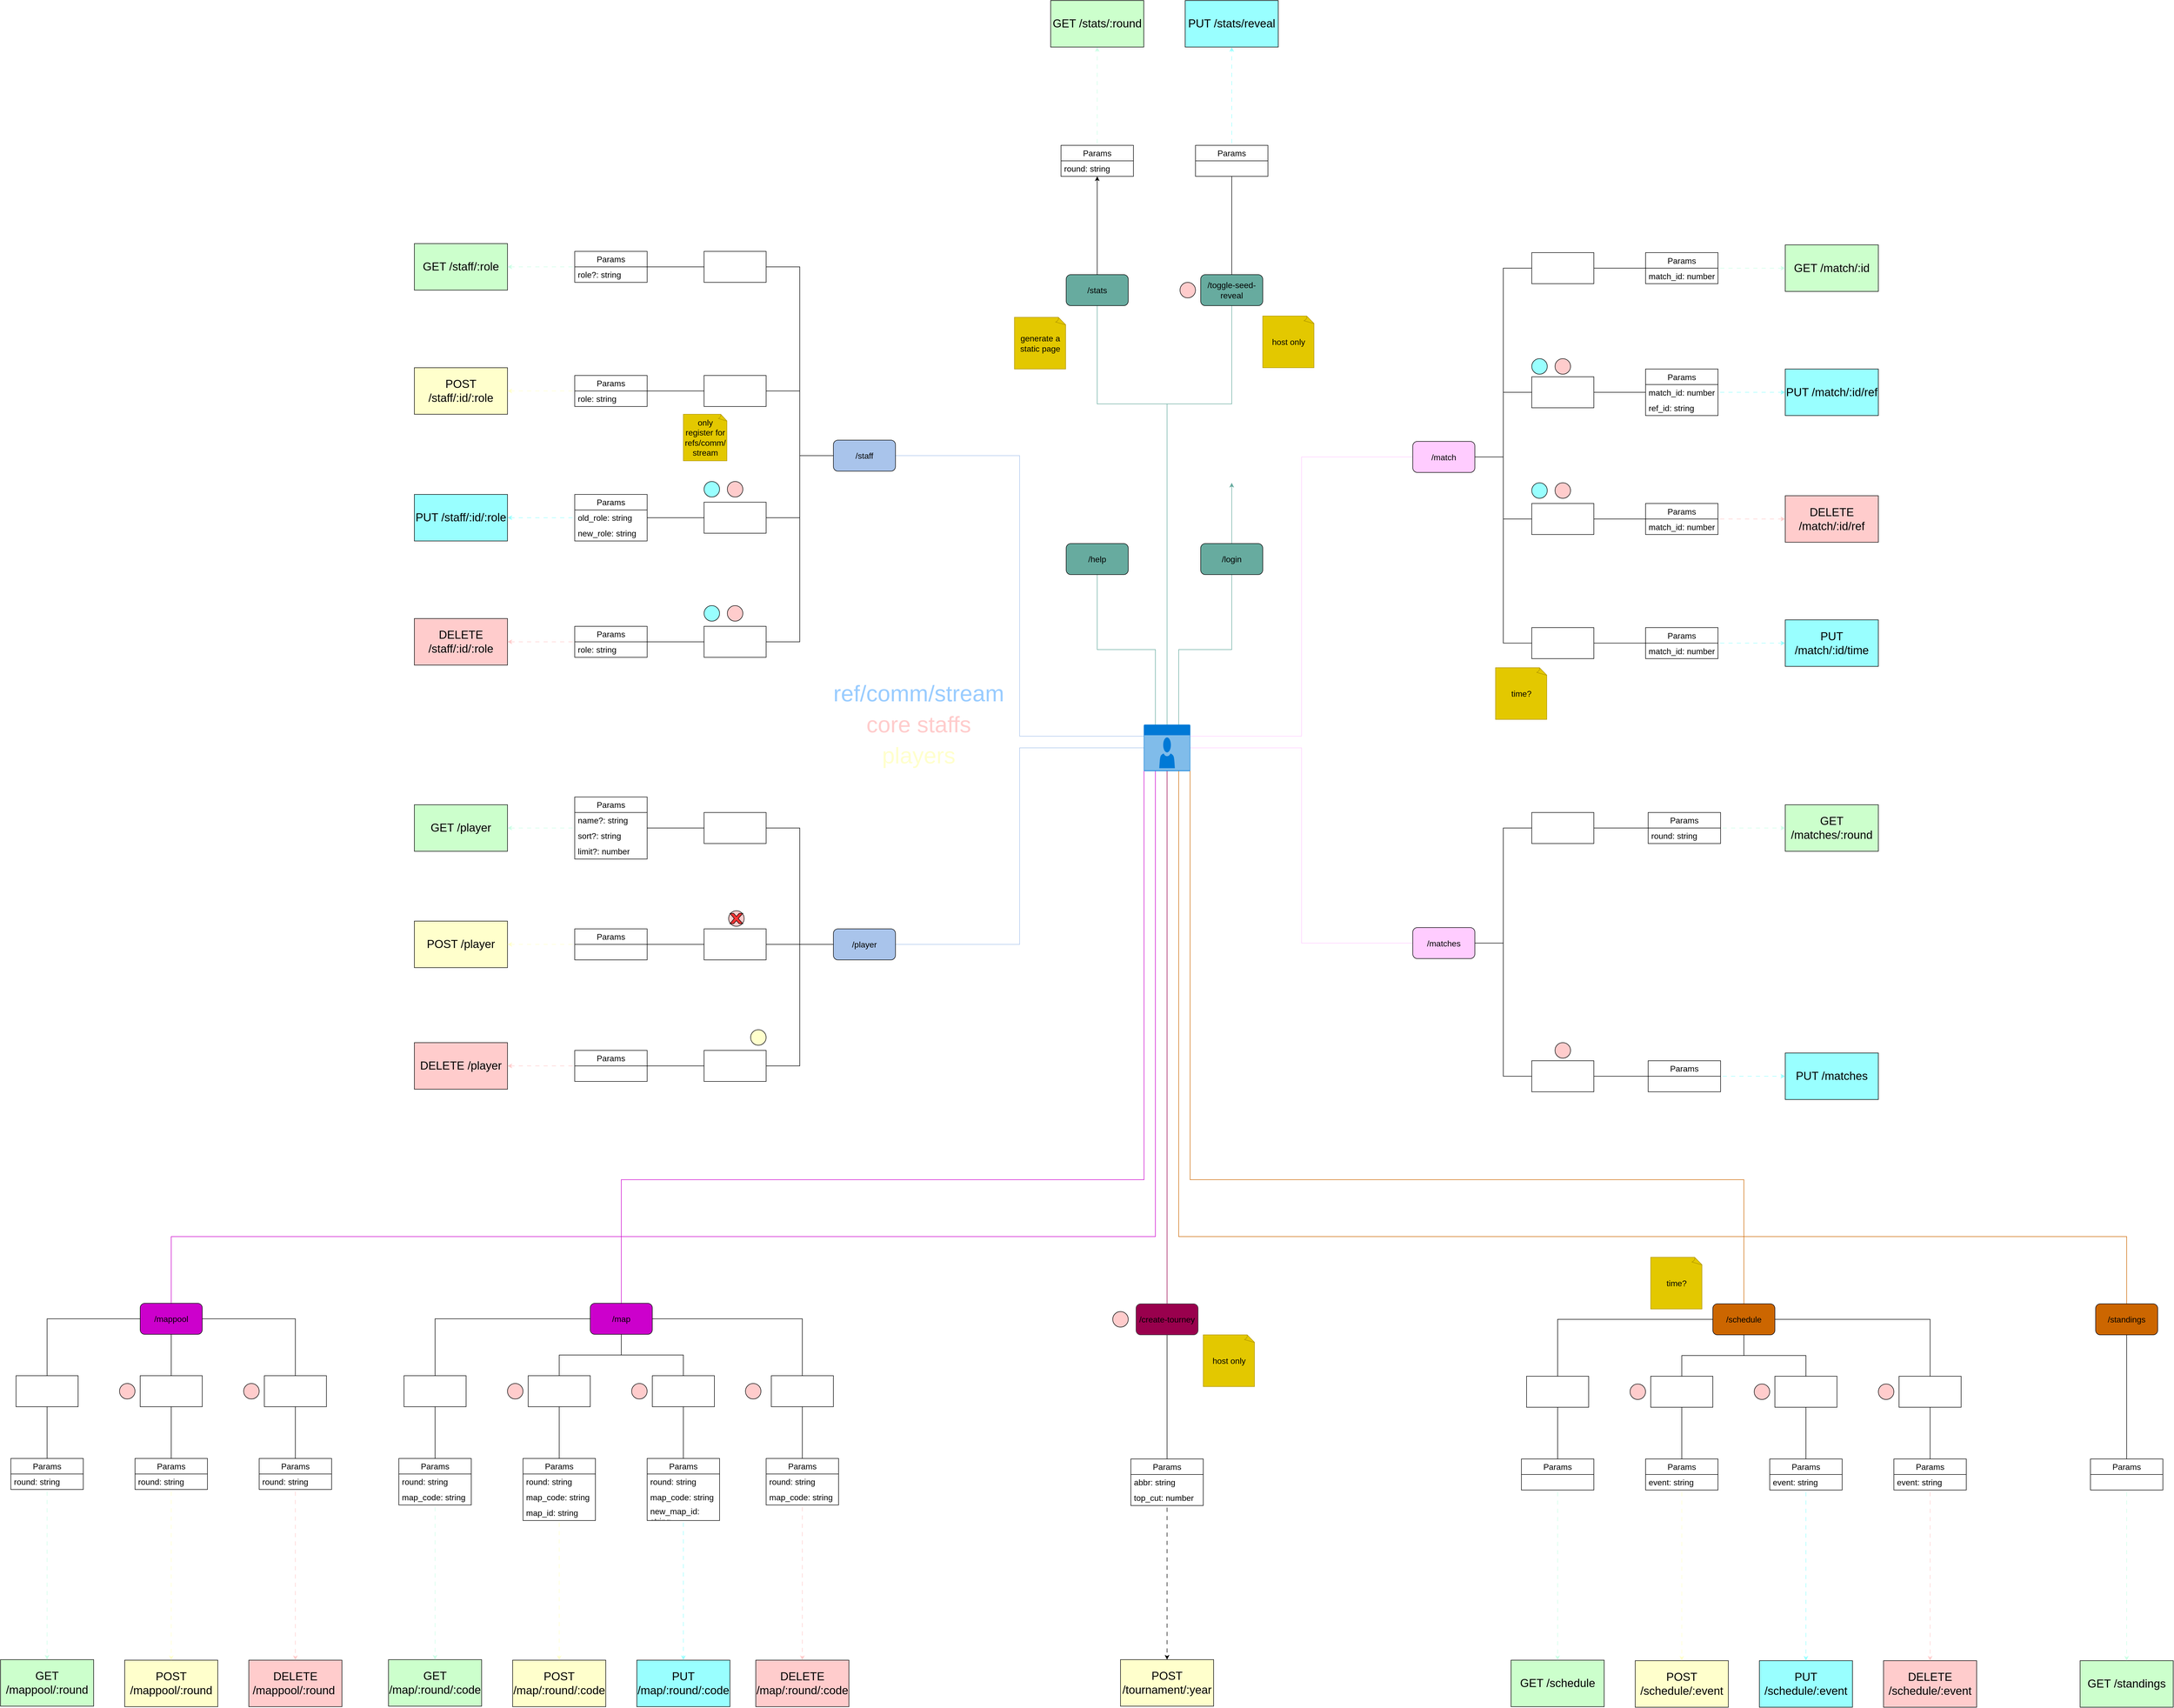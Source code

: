 <mxfile version="24.7.5">
  <diagram name="Page-1" id="Ie6zT4B1BSGbGUJqss4R">
    <mxGraphModel dx="1902" dy="3747" grid="1" gridSize="10" guides="1" tooltips="1" connect="1" arrows="1" fold="1" page="0" pageScale="1" pageWidth="850" pageHeight="1100" background="none" math="0" shadow="0">
      <root>
        <mxCell id="0" />
        <mxCell id="1" parent="0" />
        <mxCell id="EGReewrqneR2WTqJuPq--51" value="" style="edgeStyle=orthogonalEdgeStyle;rounded=0;orthogonalLoop=1;jettySize=auto;html=1;endArrow=none;endFill=0;exitX=0.005;exitY=0.995;exitDx=0;exitDy=0;exitPerimeter=0;strokeColor=#CC00CC;" parent="1" source="EGReewrqneR2WTqJuPq--1" target="EGReewrqneR2WTqJuPq--5" edge="1">
          <mxGeometry relative="1" as="geometry">
            <mxPoint x="2910" y="-630" as="sourcePoint" />
            <Array as="points">
              <mxPoint x="2981" y="30" />
              <mxPoint x="1970" y="30" />
            </Array>
          </mxGeometry>
        </mxCell>
        <mxCell id="EGReewrqneR2WTqJuPq--77" style="edgeStyle=orthogonalEdgeStyle;rounded=0;orthogonalLoop=1;jettySize=auto;html=1;entryX=0.5;entryY=0;entryDx=0;entryDy=0;endArrow=none;endFill=0;exitX=0.995;exitY=0.995;exitDx=0;exitDy=0;exitPerimeter=0;strokeColor=#CC6600;" parent="1" source="EGReewrqneR2WTqJuPq--1" target="EGReewrqneR2WTqJuPq--57" edge="1">
          <mxGeometry relative="1" as="geometry">
            <Array as="points">
              <mxPoint x="3070" y="30" />
              <mxPoint x="4140" y="30" />
            </Array>
          </mxGeometry>
        </mxCell>
        <mxCell id="EGReewrqneR2WTqJuPq--85" style="edgeStyle=orthogonalEdgeStyle;rounded=0;orthogonalLoop=1;jettySize=auto;html=1;entryX=0.5;entryY=0;entryDx=0;entryDy=0;endArrow=none;endFill=0;exitX=0.75;exitY=1;exitDx=0;exitDy=0;exitPerimeter=0;strokeColor=#CC6600;" parent="1" source="EGReewrqneR2WTqJuPq--1" target="EGReewrqneR2WTqJuPq--81" edge="1">
          <mxGeometry relative="1" as="geometry">
            <mxPoint x="3130" y="-600" as="sourcePoint" />
            <Array as="points">
              <mxPoint x="3048" y="140" />
              <mxPoint x="4880" y="140" />
            </Array>
          </mxGeometry>
        </mxCell>
        <mxCell id="EGReewrqneR2WTqJuPq--92" style="edgeStyle=orthogonalEdgeStyle;rounded=0;orthogonalLoop=1;jettySize=auto;html=1;endArrow=none;endFill=0;exitX=0.5;exitY=0;exitDx=0;exitDy=0;exitPerimeter=0;strokeColor=#67AB9F;" parent="1" source="EGReewrqneR2WTqJuPq--1" target="EGReewrqneR2WTqJuPq--91" edge="1">
          <mxGeometry relative="1" as="geometry">
            <Array as="points">
              <mxPoint x="3025" y="-1470" />
              <mxPoint x="3150" y="-1470" />
            </Array>
          </mxGeometry>
        </mxCell>
        <mxCell id="PJESGeksHoikqEn4IFh8-49" style="edgeStyle=orthogonalEdgeStyle;rounded=0;orthogonalLoop=1;jettySize=auto;html=1;entryX=0;entryY=0.5;entryDx=0;entryDy=0;fontFamily=Helvetica;fontSize=16;fontColor=default;exitX=1;exitY=0.5;exitDx=0;exitDy=0;exitPerimeter=0;endArrow=none;endFill=0;strokeColor=#FFCCFF;" parent="1" source="EGReewrqneR2WTqJuPq--1" target="EGReewrqneR2WTqJuPq--9" edge="1">
          <mxGeometry relative="1" as="geometry" />
        </mxCell>
        <mxCell id="PJESGeksHoikqEn4IFh8-50" style="edgeStyle=orthogonalEdgeStyle;rounded=0;orthogonalLoop=1;jettySize=auto;html=1;exitX=1;exitY=0.25;exitDx=0;exitDy=0;exitPerimeter=0;entryX=0;entryY=0.5;entryDx=0;entryDy=0;fontFamily=Helvetica;fontSize=16;fontColor=default;endArrow=none;endFill=0;strokeColor=#FFCCFF;" parent="1" source="EGReewrqneR2WTqJuPq--1" target="EGReewrqneR2WTqJuPq--8" edge="1">
          <mxGeometry relative="1" as="geometry" />
        </mxCell>
        <mxCell id="PJESGeksHoikqEn4IFh8-51" style="edgeStyle=orthogonalEdgeStyle;rounded=0;orthogonalLoop=1;jettySize=auto;html=1;exitX=0;exitY=0.5;exitDx=0;exitDy=0;exitPerimeter=0;entryX=1;entryY=0.5;entryDx=0;entryDy=0;fontFamily=Helvetica;fontSize=16;fontColor=default;endArrow=none;endFill=0;strokeColor=#A9C4EB;align=center;verticalAlign=middle;labelBackgroundColor=default;" parent="1" source="EGReewrqneR2WTqJuPq--1" target="EGReewrqneR2WTqJuPq--10" edge="1">
          <mxGeometry relative="1" as="geometry" />
        </mxCell>
        <mxCell id="PJESGeksHoikqEn4IFh8-52" style="edgeStyle=orthogonalEdgeStyle;rounded=0;orthogonalLoop=1;jettySize=auto;html=1;exitX=0;exitY=0.25;exitDx=0;exitDy=0;exitPerimeter=0;entryX=1;entryY=0.5;entryDx=0;entryDy=0;fontFamily=Helvetica;fontSize=16;fontColor=default;endArrow=none;endFill=0;strokeColor=#A9C4EB;" parent="1" source="EGReewrqneR2WTqJuPq--1" target="EGReewrqneR2WTqJuPq--56" edge="1">
          <mxGeometry relative="1" as="geometry" />
        </mxCell>
        <mxCell id="PJESGeksHoikqEn4IFh8-55" style="edgeStyle=orthogonalEdgeStyle;rounded=0;orthogonalLoop=1;jettySize=auto;html=1;exitX=0.25;exitY=0;exitDx=0;exitDy=0;exitPerimeter=0;entryX=0.5;entryY=1;entryDx=0;entryDy=0;fontFamily=Helvetica;fontSize=16;fontColor=default;endArrow=none;endFill=0;strokeColor=#67AB9F;" parent="1" source="EGReewrqneR2WTqJuPq--1" target="PJESGeksHoikqEn4IFh8-54" edge="1">
          <mxGeometry relative="1" as="geometry" />
        </mxCell>
        <mxCell id="PJESGeksHoikqEn4IFh8-57" style="edgeStyle=orthogonalEdgeStyle;rounded=0;orthogonalLoop=1;jettySize=auto;html=1;exitX=0.75;exitY=0;exitDx=0;exitDy=0;exitPerimeter=0;entryX=0.5;entryY=1;entryDx=0;entryDy=0;fontFamily=Helvetica;fontSize=16;fontColor=default;endArrow=none;endFill=0;strokeColor=#67AB9F;" parent="1" source="EGReewrqneR2WTqJuPq--1" target="PJESGeksHoikqEn4IFh8-56" edge="1">
          <mxGeometry relative="1" as="geometry" />
        </mxCell>
        <mxCell id="OgWKlECrtsOPi22Th0ey-8" style="edgeStyle=orthogonalEdgeStyle;rounded=0;orthogonalLoop=1;jettySize=auto;html=1;entryX=0.5;entryY=0;entryDx=0;entryDy=0;endArrow=none;endFill=0;strokeColor=#99004D;" parent="1" source="EGReewrqneR2WTqJuPq--1" target="OgWKlECrtsOPi22Th0ey-2" edge="1">
          <mxGeometry relative="1" as="geometry" />
        </mxCell>
        <mxCell id="OgWKlECrtsOPi22Th0ey-10" style="edgeStyle=orthogonalEdgeStyle;rounded=0;orthogonalLoop=1;jettySize=auto;html=1;entryX=0.5;entryY=1;entryDx=0;entryDy=0;exitX=0.5;exitY=0;exitDx=0;exitDy=0;exitPerimeter=0;strokeColor=#67AB9F;align=center;verticalAlign=middle;fontFamily=Helvetica;fontSize=11;fontColor=default;labelBackgroundColor=default;endArrow=none;endFill=0;" parent="1" source="EGReewrqneR2WTqJuPq--1" target="OgWKlECrtsOPi22Th0ey-9" edge="1">
          <mxGeometry relative="1" as="geometry">
            <Array as="points">
              <mxPoint x="3025" y="-1470" />
              <mxPoint x="2890" y="-1470" />
            </Array>
          </mxGeometry>
        </mxCell>
        <mxCell id="EGReewrqneR2WTqJuPq--1" value="" style="verticalLabelPosition=middle;sketch=0;html=1;verticalAlign=top;aspect=fixed;align=center;pointerEvents=1;shape=mxgraph.sitemap.user;fillColor=#0079D6;strokeColor=none;fontSize=12;direction=east;labelBackgroundColor=#ffffff;strokeWidth=2;shadow=0;dashed=0;whiteSpace=wrap;labelPosition=center;outlineConnect=0;spacingTop=-6;fontColor=#FFFFFF;bgIcon=ellipse;resIcon=mxgraph.cisco_safe.design.user;" parent="1" vertex="1">
          <mxGeometry x="2980" y="-850" width="90" height="90" as="geometry" />
        </mxCell>
        <mxCell id="HE2thZA_2mZJquEUhGNp-105" value="ref/comm/stream" style="text;html=1;align=center;verticalAlign=middle;whiteSpace=wrap;rounded=0;fontSize=44;fontColor=#99CCFF;" parent="1" vertex="1">
          <mxGeometry x="2420" y="-940" width="250" height="60" as="geometry" />
        </mxCell>
        <mxCell id="HE2thZA_2mZJquEUhGNp-106" value="core staffs" style="text;html=1;align=center;verticalAlign=middle;whiteSpace=wrap;rounded=0;fontSize=44;fontColor=#FFCCCC;" parent="1" vertex="1">
          <mxGeometry x="2420" y="-880" width="250" height="60" as="geometry" />
        </mxCell>
        <mxCell id="HE2thZA_2mZJquEUhGNp-107" value="players" style="text;html=1;align=center;verticalAlign=middle;whiteSpace=wrap;rounded=0;fontSize=44;fontColor=#FFFFCC;" parent="1" vertex="1">
          <mxGeometry x="2420" y="-820" width="250" height="60" as="geometry" />
        </mxCell>
        <mxCell id="EGReewrqneR2WTqJuPq--64" style="edgeStyle=orthogonalEdgeStyle;rounded=0;orthogonalLoop=1;jettySize=auto;html=1;entryX=1;entryY=0.5;entryDx=0;entryDy=0;endArrow=none;endFill=0;" parent="1" source="EGReewrqneR2WTqJuPq--56" target="EGReewrqneR2WTqJuPq--60" edge="1">
          <mxGeometry relative="1" as="geometry" />
        </mxCell>
        <mxCell id="EGReewrqneR2WTqJuPq--65" style="edgeStyle=orthogonalEdgeStyle;rounded=0;orthogonalLoop=1;jettySize=auto;html=1;entryX=1;entryY=0.5;entryDx=0;entryDy=0;endArrow=none;endFill=0;" parent="1" source="EGReewrqneR2WTqJuPq--56" target="EGReewrqneR2WTqJuPq--61" edge="1">
          <mxGeometry relative="1" as="geometry" />
        </mxCell>
        <mxCell id="EGReewrqneR2WTqJuPq--56" value="/staff" style="rounded=1;whiteSpace=wrap;html=1;fontSize=16;fillColor=#A9C4EB;fontColor=#000000;" parent="1" vertex="1">
          <mxGeometry x="2380" y="-1400" width="120" height="60" as="geometry" />
        </mxCell>
        <mxCell id="PJESGeksHoikqEn4IFh8-16" value="" style="edgeStyle=orthogonalEdgeStyle;rounded=0;orthogonalLoop=1;jettySize=auto;html=1;entryX=1;entryY=0.5;entryDx=0;entryDy=0;endArrow=none;endFill=0;" parent="1" source="EGReewrqneR2WTqJuPq--56" target="EGReewrqneR2WTqJuPq--62" edge="1">
          <mxGeometry relative="1" as="geometry">
            <mxPoint x="1880" y="-1680" as="sourcePoint" />
            <mxPoint x="1580" y="-1230" as="targetPoint" />
          </mxGeometry>
        </mxCell>
        <mxCell id="PJESGeksHoikqEn4IFh8-18" value="" style="edgeStyle=orthogonalEdgeStyle;rounded=0;orthogonalLoop=1;jettySize=auto;html=1;entryX=1;entryY=0.5;entryDx=0;entryDy=0;endArrow=none;endFill=0;" parent="1" source="EGReewrqneR2WTqJuPq--56" target="EGReewrqneR2WTqJuPq--63" edge="1">
          <mxGeometry relative="1" as="geometry">
            <mxPoint x="1880" y="-1680" as="sourcePoint" />
            <mxPoint x="1580" y="-1080" as="targetPoint" />
          </mxGeometry>
        </mxCell>
        <mxCell id="HE2thZA_2mZJquEUhGNp-209" value="only register for refs/comm/&lt;div style=&quot;font-size: 16px;&quot;&gt;stream&lt;/div&gt;" style="whiteSpace=wrap;html=1;shape=mxgraph.basic.document;fillColor=#e3c800;strokeColor=#B09500;fontColor=#000000;fontSize=16;" parent="1" vertex="1">
          <mxGeometry x="2090" y="-1450" width="85" height="90" as="geometry" />
        </mxCell>
        <mxCell id="HE2thZA_2mZJquEUhGNp-265" value="&lt;font style=&quot;font-size: 22px;&quot;&gt;DELETE /staff&lt;/font&gt;&lt;span style=&quot;font-size: 22px;&quot;&gt;/:id/:role&lt;/span&gt;" style="rounded=0;whiteSpace=wrap;html=1;fontSize=16;fillColor=#FFCCCC;fontColor=#000000;" parent="1" vertex="1">
          <mxGeometry x="1570" y="-1055" width="180" height="90" as="geometry" />
        </mxCell>
        <mxCell id="HE2thZA_2mZJquEUhGNp-293" style="edgeStyle=orthogonalEdgeStyle;rounded=0;orthogonalLoop=1;jettySize=auto;html=1;entryX=1;entryY=0.5;entryDx=0;entryDy=0;flowAnimation=1;strokeColor=#FFCCCC;" parent="1" source="HE2thZA_2mZJquEUhGNp-61" target="HE2thZA_2mZJquEUhGNp-265" edge="1">
          <mxGeometry relative="1" as="geometry" />
        </mxCell>
        <mxCell id="HE2thZA_2mZJquEUhGNp-97" style="edgeStyle=orthogonalEdgeStyle;rounded=0;orthogonalLoop=1;jettySize=auto;html=1;entryX=1;entryY=0.5;entryDx=0;entryDy=0;endArrow=none;endFill=0;" parent="1" source="EGReewrqneR2WTqJuPq--63" target="HE2thZA_2mZJquEUhGNp-61" edge="1">
          <mxGeometry relative="1" as="geometry" />
        </mxCell>
        <mxCell id="HE2thZA_2mZJquEUhGNp-61" value="Params" style="swimlane;fontStyle=0;childLayout=stackLayout;horizontal=1;startSize=30;horizontalStack=0;resizeParent=1;resizeParentMax=0;resizeLast=0;collapsible=1;marginBottom=0;whiteSpace=wrap;html=1;fontSize=16;" parent="1" vertex="1">
          <mxGeometry x="1880" y="-1040" width="140" height="60" as="geometry" />
        </mxCell>
        <mxCell id="HE2thZA_2mZJquEUhGNp-208" value="role: string" style="text;strokeColor=none;fillColor=none;align=left;verticalAlign=middle;spacingLeft=4;spacingRight=4;overflow=hidden;points=[[0,0.5],[1,0.5]];portConstraint=eastwest;rotatable=0;whiteSpace=wrap;html=1;fontSize=16;" parent="HE2thZA_2mZJquEUhGNp-61" vertex="1">
          <mxGeometry y="30" width="140" height="30" as="geometry" />
        </mxCell>
        <mxCell id="HE2thZA_2mZJquEUhGNp-266" value="&lt;font style=&quot;font-size: 22px;&quot;&gt;PUT /staff&lt;/font&gt;&lt;span style=&quot;font-size: 22px;&quot;&gt;/:id/:role&lt;/span&gt;" style="rounded=0;whiteSpace=wrap;html=1;fontSize=16;fillColor=#99FFFF;fontColor=#000000;strokeColor=default;align=center;verticalAlign=middle;fontFamily=Helvetica;" parent="1" vertex="1">
          <mxGeometry x="1570" y="-1295" width="180" height="90" as="geometry" />
        </mxCell>
        <mxCell id="HE2thZA_2mZJquEUhGNp-292" style="edgeStyle=orthogonalEdgeStyle;rounded=0;orthogonalLoop=1;jettySize=auto;html=1;flowAnimation=1;strokeColor=#99FFFF;align=center;verticalAlign=middle;fontFamily=Helvetica;fontSize=11;fontColor=#000000;labelBackgroundColor=default;endArrow=classic;" parent="1" source="HE2thZA_2mZJquEUhGNp-58" target="HE2thZA_2mZJquEUhGNp-266" edge="1">
          <mxGeometry relative="1" as="geometry" />
        </mxCell>
        <mxCell id="HE2thZA_2mZJquEUhGNp-96" style="edgeStyle=orthogonalEdgeStyle;rounded=0;orthogonalLoop=1;jettySize=auto;html=1;entryX=1;entryY=0.5;entryDx=0;entryDy=0;endArrow=none;endFill=0;" parent="1" source="EGReewrqneR2WTqJuPq--62" target="HE2thZA_2mZJquEUhGNp-58" edge="1">
          <mxGeometry relative="1" as="geometry" />
        </mxCell>
        <mxCell id="HE2thZA_2mZJquEUhGNp-58" value="Params" style="swimlane;fontStyle=0;childLayout=stackLayout;horizontal=1;startSize=30;horizontalStack=0;resizeParent=1;resizeParentMax=0;resizeLast=0;collapsible=1;marginBottom=0;whiteSpace=wrap;html=1;fontSize=16;" parent="1" vertex="1">
          <mxGeometry x="1880" y="-1295" width="140" height="90" as="geometry" />
        </mxCell>
        <mxCell id="HE2thZA_2mZJquEUhGNp-200" value="old_role: string" style="text;strokeColor=none;fillColor=none;align=left;verticalAlign=middle;spacingLeft=4;spacingRight=4;overflow=hidden;points=[[0,0.5],[1,0.5]];portConstraint=eastwest;rotatable=0;whiteSpace=wrap;html=1;fontSize=16;" parent="HE2thZA_2mZJquEUhGNp-58" vertex="1">
          <mxGeometry y="30" width="140" height="30" as="geometry" />
        </mxCell>
        <mxCell id="HE2thZA_2mZJquEUhGNp-60" value="new_role: string" style="text;strokeColor=none;fillColor=none;align=left;verticalAlign=middle;spacingLeft=4;spacingRight=4;overflow=hidden;points=[[0,0.5],[1,0.5]];portConstraint=eastwest;rotatable=0;whiteSpace=wrap;html=1;fontSize=16;" parent="HE2thZA_2mZJquEUhGNp-58" vertex="1">
          <mxGeometry y="60" width="140" height="30" as="geometry" />
        </mxCell>
        <mxCell id="HE2thZA_2mZJquEUhGNp-264" value="&lt;font style=&quot;font-size: 22px;&quot;&gt;POST /staff&lt;/font&gt;&lt;span style=&quot;font-size: 22px;&quot;&gt;/:id/:role&lt;/span&gt;" style="rounded=0;whiteSpace=wrap;html=1;fontSize=16;fontColor=#000000;fillColor=#FFFFCC;strokeColor=default;align=center;verticalAlign=middle;fontFamily=Helvetica;" parent="1" vertex="1">
          <mxGeometry x="1570" y="-1540" width="180" height="90" as="geometry" />
        </mxCell>
        <mxCell id="HE2thZA_2mZJquEUhGNp-291" style="edgeStyle=orthogonalEdgeStyle;rounded=0;orthogonalLoop=1;jettySize=auto;html=1;entryX=1;entryY=0.5;entryDx=0;entryDy=0;flowAnimation=1;fontColor=default;strokeColor=#FFFFCC;align=center;verticalAlign=middle;fontFamily=Helvetica;fontSize=11;labelBackgroundColor=default;endArrow=classic;" parent="1" source="HE2thZA_2mZJquEUhGNp-55" target="HE2thZA_2mZJquEUhGNp-264" edge="1">
          <mxGeometry relative="1" as="geometry" />
        </mxCell>
        <mxCell id="HE2thZA_2mZJquEUhGNp-95" style="edgeStyle=orthogonalEdgeStyle;rounded=0;orthogonalLoop=1;jettySize=auto;html=1;entryX=1;entryY=0.5;entryDx=0;entryDy=0;endArrow=none;endFill=0;" parent="1" source="EGReewrqneR2WTqJuPq--61" target="HE2thZA_2mZJquEUhGNp-55" edge="1">
          <mxGeometry relative="1" as="geometry" />
        </mxCell>
        <mxCell id="EGReewrqneR2WTqJuPq--61" value="/register" style="rounded=0;whiteSpace=wrap;html=1;fontSize=16;strokeColor=default;align=center;verticalAlign=middle;fontFamily=Helvetica;fontColor=#ffffff;fillColor=default;" parent="1" vertex="1">
          <mxGeometry x="2130" y="-1525" width="120" height="60" as="geometry" />
        </mxCell>
        <mxCell id="HE2thZA_2mZJquEUhGNp-55" value="Params" style="swimlane;fontStyle=0;childLayout=stackLayout;horizontal=1;startSize=30;horizontalStack=0;resizeParent=1;resizeParentMax=0;resizeLast=0;collapsible=1;marginBottom=0;whiteSpace=wrap;html=1;fontSize=16;" parent="1" vertex="1">
          <mxGeometry x="1880" y="-1525" width="140" height="60" as="geometry" />
        </mxCell>
        <mxCell id="HE2thZA_2mZJquEUhGNp-57" value="role: string" style="text;strokeColor=none;fillColor=none;align=left;verticalAlign=middle;spacingLeft=4;spacingRight=4;overflow=hidden;points=[[0,0.5],[1,0.5]];portConstraint=eastwest;rotatable=0;whiteSpace=wrap;html=1;fontSize=16;" parent="HE2thZA_2mZJquEUhGNp-55" vertex="1">
          <mxGeometry y="30" width="140" height="30" as="geometry" />
        </mxCell>
        <mxCell id="HE2thZA_2mZJquEUhGNp-263" value="&lt;font style=&quot;font-size: 22px;&quot;&gt;GET /staff/:role&lt;/font&gt;" style="rounded=0;whiteSpace=wrap;html=1;fontSize=16;fillColor=#CCFFCC;fontColor=#000000;" parent="1" vertex="1">
          <mxGeometry x="1570" y="-1780" width="180" height="90" as="geometry" />
        </mxCell>
        <mxCell id="HE2thZA_2mZJquEUhGNp-290" style="edgeStyle=orthogonalEdgeStyle;rounded=0;orthogonalLoop=1;jettySize=auto;html=1;entryX=1;entryY=0.5;entryDx=0;entryDy=0;flowAnimation=1;strokeColor=#CCFFE6;" parent="1" source="HE2thZA_2mZJquEUhGNp-52" target="HE2thZA_2mZJquEUhGNp-263" edge="1">
          <mxGeometry relative="1" as="geometry" />
        </mxCell>
        <mxCell id="HE2thZA_2mZJquEUhGNp-94" style="edgeStyle=orthogonalEdgeStyle;rounded=0;orthogonalLoop=1;jettySize=auto;html=1;entryX=1;entryY=0.5;entryDx=0;entryDy=0;endArrow=none;endFill=0;" parent="1" source="EGReewrqneR2WTqJuPq--60" target="HE2thZA_2mZJquEUhGNp-52" edge="1">
          <mxGeometry relative="1" as="geometry" />
        </mxCell>
        <mxCell id="EGReewrqneR2WTqJuPq--60" value="/list" style="rounded=0;whiteSpace=wrap;html=1;fontSize=16;strokeColor=default;align=center;verticalAlign=middle;fontFamily=Helvetica;fontColor=#ffffff;fillColor=default;" parent="1" vertex="1">
          <mxGeometry x="2130" y="-1765" width="120" height="60" as="geometry" />
        </mxCell>
        <mxCell id="HE2thZA_2mZJquEUhGNp-52" value="Params" style="swimlane;fontStyle=0;childLayout=stackLayout;horizontal=1;startSize=30;horizontalStack=0;resizeParent=1;resizeParentMax=0;resizeLast=0;collapsible=1;marginBottom=0;whiteSpace=wrap;html=1;fontSize=16;" parent="1" vertex="1">
          <mxGeometry x="1880" y="-1765" width="140" height="60" as="geometry" />
        </mxCell>
        <mxCell id="HE2thZA_2mZJquEUhGNp-53" value="role?: string" style="text;strokeColor=none;fillColor=none;align=left;verticalAlign=middle;spacingLeft=4;spacingRight=4;overflow=hidden;points=[[0,0.5],[1,0.5]];portConstraint=eastwest;rotatable=0;whiteSpace=wrap;html=1;fontSize=16;" parent="HE2thZA_2mZJquEUhGNp-52" vertex="1">
          <mxGeometry y="30" width="140" height="30" as="geometry" />
        </mxCell>
        <mxCell id="EGReewrqneR2WTqJuPq--62" value="/change" style="rounded=0;whiteSpace=wrap;html=1;fontSize=16;container=0;strokeColor=default;align=center;verticalAlign=middle;fontFamily=Helvetica;fontColor=#ffffff;fillColor=default;" parent="1" vertex="1">
          <mxGeometry x="2130" y="-1280" width="120" height="60" as="geometry" />
        </mxCell>
        <mxCell id="HE2thZA_2mZJquEUhGNp-156" value="" style="shape=ellipse;html=1;dashed=0;whiteSpace=wrap;aspect=fixed;perimeter=ellipsePerimeter;fillColor=#99FFFF;fontSize=16;container=0;" parent="1" vertex="1">
          <mxGeometry x="2130" y="-1320" width="30" height="30" as="geometry" />
        </mxCell>
        <mxCell id="HE2thZA_2mZJquEUhGNp-157" value="" style="shape=ellipse;html=1;dashed=0;whiteSpace=wrap;aspect=fixed;perimeter=ellipsePerimeter;fillColor=#FFCCCC;fontSize=16;container=0;" parent="1" vertex="1">
          <mxGeometry x="2175" y="-1320" width="30" height="30" as="geometry" />
        </mxCell>
        <mxCell id="EGReewrqneR2WTqJuPq--63" value="/leave" style="rounded=0;whiteSpace=wrap;html=1;fontSize=16;container=0;strokeColor=default;align=center;verticalAlign=middle;fontFamily=Helvetica;fontColor=#ffffff;fillColor=default;" parent="1" vertex="1">
          <mxGeometry x="2130" y="-1040" width="120" height="60" as="geometry" />
        </mxCell>
        <mxCell id="HE2thZA_2mZJquEUhGNp-159" value="" style="shape=ellipse;html=1;dashed=0;whiteSpace=wrap;aspect=fixed;perimeter=ellipsePerimeter;fillColor=#99FFFF;fontSize=16;container=0;" parent="1" vertex="1">
          <mxGeometry x="2130" y="-1080" width="30" height="30" as="geometry" />
        </mxCell>
        <mxCell id="HE2thZA_2mZJquEUhGNp-160" value="" style="shape=ellipse;html=1;dashed=0;whiteSpace=wrap;aspect=fixed;perimeter=ellipsePerimeter;fillColor=#FFCCCC;fontSize=16;container=0;" parent="1" vertex="1">
          <mxGeometry x="2175" y="-1080" width="30" height="30" as="geometry" />
        </mxCell>
        <mxCell id="HE2thZA_2mZJquEUhGNp-70" value="time?" style="whiteSpace=wrap;html=1;shape=mxgraph.basic.document;fillColor=#e3c800;strokeColor=#B09500;fontColor=#000000;fontSize=16;" parent="1" vertex="1">
          <mxGeometry x="3660" y="-960" width="100" height="100" as="geometry" />
        </mxCell>
        <mxCell id="EGReewrqneR2WTqJuPq--46" style="edgeStyle=orthogonalEdgeStyle;rounded=0;orthogonalLoop=1;jettySize=auto;html=1;entryX=0;entryY=0.5;entryDx=0;entryDy=0;endArrow=none;endFill=0;" parent="1" source="EGReewrqneR2WTqJuPq--8" target="EGReewrqneR2WTqJuPq--22" edge="1">
          <mxGeometry relative="1" as="geometry" />
        </mxCell>
        <mxCell id="EGReewrqneR2WTqJuPq--47" style="edgeStyle=orthogonalEdgeStyle;rounded=0;orthogonalLoop=1;jettySize=auto;html=1;entryX=0;entryY=0.5;entryDx=0;entryDy=0;endArrow=none;endFill=0;" parent="1" source="EGReewrqneR2WTqJuPq--8" target="EGReewrqneR2WTqJuPq--7" edge="1">
          <mxGeometry relative="1" as="geometry" />
        </mxCell>
        <mxCell id="EGReewrqneR2WTqJuPq--48" style="edgeStyle=orthogonalEdgeStyle;rounded=0;orthogonalLoop=1;jettySize=auto;html=1;entryX=0;entryY=0.5;entryDx=0;entryDy=0;endArrow=none;endFill=0;" parent="1" source="EGReewrqneR2WTqJuPq--8" target="EGReewrqneR2WTqJuPq--6" edge="1">
          <mxGeometry relative="1" as="geometry" />
        </mxCell>
        <mxCell id="HE2thZA_2mZJquEUhGNp-202" style="edgeStyle=orthogonalEdgeStyle;rounded=0;orthogonalLoop=1;jettySize=auto;html=1;endArrow=none;endFill=0;entryX=0;entryY=0.5;entryDx=0;entryDy=0;" parent="1" source="EGReewrqneR2WTqJuPq--8" target="HE2thZA_2mZJquEUhGNp-201" edge="1">
          <mxGeometry relative="1" as="geometry" />
        </mxCell>
        <mxCell id="EGReewrqneR2WTqJuPq--8" value="/match" style="rounded=1;whiteSpace=wrap;html=1;fontSize=16;fillColor=#FFCCFF;fontColor=#000000;" parent="1" vertex="1">
          <mxGeometry x="3500" y="-1397.5" width="120" height="60" as="geometry" />
        </mxCell>
        <mxCell id="HE2thZA_2mZJquEUhGNp-259" value="&lt;font style=&quot;font-size: 22px;&quot;&gt;GET /match/:id&lt;/font&gt;" style="rounded=0;whiteSpace=wrap;html=1;fontSize=16;fillColor=#CCFFCC;fontColor=#000000;" parent="1" vertex="1">
          <mxGeometry x="4220" y="-1777.5" width="180" height="90" as="geometry" />
        </mxCell>
        <mxCell id="HE2thZA_2mZJquEUhGNp-260" value="&lt;font style=&quot;font-size: 22px;&quot;&gt;PUT /match/:id/ref&lt;/font&gt;" style="rounded=0;whiteSpace=wrap;html=1;fontSize=16;fillColor=#99FFFF;fontColor=#000000;strokeColor=default;align=center;verticalAlign=middle;fontFamily=Helvetica;" parent="1" vertex="1">
          <mxGeometry x="4220" y="-1537.5" width="180" height="90" as="geometry" />
        </mxCell>
        <mxCell id="HE2thZA_2mZJquEUhGNp-261" value="&lt;span style=&quot;font-size: 22px;&quot;&gt;PUT /match&lt;/span&gt;&lt;span style=&quot;font-size: 22px;&quot;&gt;/:id/&lt;/span&gt;&lt;span style=&quot;font-size: 22px;&quot;&gt;time&lt;/span&gt;" style="rounded=0;whiteSpace=wrap;html=1;fontSize=16;fillColor=#99FFFF;fontColor=#000000;strokeColor=default;align=center;verticalAlign=middle;fontFamily=Helvetica;" parent="1" vertex="1">
          <mxGeometry x="4220" y="-1052.5" width="180" height="90" as="geometry" />
        </mxCell>
        <mxCell id="HE2thZA_2mZJquEUhGNp-262" value="&lt;font style=&quot;font-size: 22px;&quot;&gt;DELETE /match/:id/ref&lt;/font&gt;" style="rounded=0;whiteSpace=wrap;html=1;fontSize=16;fillColor=#FFCCCC;fontColor=#000000;" parent="1" vertex="1">
          <mxGeometry x="4220" y="-1292.5" width="180" height="90" as="geometry" />
        </mxCell>
        <mxCell id="HE2thZA_2mZJquEUhGNp-286" style="edgeStyle=orthogonalEdgeStyle;rounded=0;orthogonalLoop=1;jettySize=auto;html=1;flowAnimation=1;strokeColor=#CCFFE6;" parent="1" source="HE2thZA_2mZJquEUhGNp-44" target="HE2thZA_2mZJquEUhGNp-259" edge="1">
          <mxGeometry relative="1" as="geometry" />
        </mxCell>
        <mxCell id="HE2thZA_2mZJquEUhGNp-287" style="edgeStyle=orthogonalEdgeStyle;rounded=0;orthogonalLoop=1;jettySize=auto;html=1;entryX=0;entryY=0.5;entryDx=0;entryDy=0;flowAnimation=1;strokeColor=#99FFFF;align=center;verticalAlign=middle;fontFamily=Helvetica;fontSize=11;fontColor=#000000;labelBackgroundColor=default;endArrow=classic;" parent="1" source="HE2thZA_2mZJquEUhGNp-46" target="HE2thZA_2mZJquEUhGNp-260" edge="1">
          <mxGeometry relative="1" as="geometry" />
        </mxCell>
        <mxCell id="HE2thZA_2mZJquEUhGNp-288" style="edgeStyle=orthogonalEdgeStyle;rounded=0;orthogonalLoop=1;jettySize=auto;html=1;entryX=0;entryY=0.5;entryDx=0;entryDy=0;flowAnimation=1;strokeColor=#FFCCCC;" parent="1" source="HE2thZA_2mZJquEUhGNp-203" target="HE2thZA_2mZJquEUhGNp-262" edge="1">
          <mxGeometry relative="1" as="geometry" />
        </mxCell>
        <mxCell id="HE2thZA_2mZJquEUhGNp-289" style="edgeStyle=orthogonalEdgeStyle;rounded=0;orthogonalLoop=1;jettySize=auto;html=1;flowAnimation=1;strokeColor=#99FFFF;entryX=0;entryY=0.5;entryDx=0;entryDy=0;align=center;verticalAlign=middle;fontFamily=Helvetica;fontSize=11;fontColor=#000000;labelBackgroundColor=default;endArrow=classic;" parent="1" source="HE2thZA_2mZJquEUhGNp-49" target="HE2thZA_2mZJquEUhGNp-261" edge="1">
          <mxGeometry relative="1" as="geometry" />
        </mxCell>
        <mxCell id="HE2thZA_2mZJquEUhGNp-91" style="edgeStyle=orthogonalEdgeStyle;rounded=0;orthogonalLoop=1;jettySize=auto;html=1;entryX=0;entryY=0.5;entryDx=0;entryDy=0;endArrow=none;endFill=0;" parent="1" source="EGReewrqneR2WTqJuPq--22" target="HE2thZA_2mZJquEUhGNp-44" edge="1">
          <mxGeometry relative="1" as="geometry" />
        </mxCell>
        <mxCell id="EGReewrqneR2WTqJuPq--22" value="/get" style="rounded=0;whiteSpace=wrap;html=1;fontSize=16;strokeColor=default;align=center;verticalAlign=middle;fontFamily=Helvetica;fontColor=#ffffff;fillColor=default;" parent="1" vertex="1">
          <mxGeometry x="3730" y="-1762.5" width="120" height="60" as="geometry" />
        </mxCell>
        <mxCell id="HE2thZA_2mZJquEUhGNp-44" value="Params" style="swimlane;fontStyle=0;childLayout=stackLayout;horizontal=1;startSize=30;horizontalStack=0;resizeParent=1;resizeParentMax=0;resizeLast=0;collapsible=1;marginBottom=0;whiteSpace=wrap;html=1;fontSize=16;" parent="1" vertex="1">
          <mxGeometry x="3950" y="-1762.5" width="140" height="60" as="geometry" />
        </mxCell>
        <mxCell id="HE2thZA_2mZJquEUhGNp-45" value="match_id: number" style="text;strokeColor=none;fillColor=none;align=left;verticalAlign=middle;spacingLeft=4;spacingRight=4;overflow=hidden;points=[[0,0.5],[1,0.5]];portConstraint=eastwest;rotatable=0;whiteSpace=wrap;html=1;fontSize=16;" parent="HE2thZA_2mZJquEUhGNp-44" vertex="1">
          <mxGeometry y="30" width="140" height="30" as="geometry" />
        </mxCell>
        <mxCell id="HE2thZA_2mZJquEUhGNp-92" style="edgeStyle=orthogonalEdgeStyle;rounded=0;orthogonalLoop=1;jettySize=auto;html=1;entryX=0;entryY=0.5;entryDx=0;entryDy=0;endArrow=none;endFill=0;" parent="1" source="EGReewrqneR2WTqJuPq--6" target="HE2thZA_2mZJquEUhGNp-46" edge="1">
          <mxGeometry relative="1" as="geometry" />
        </mxCell>
        <mxCell id="EGReewrqneR2WTqJuPq--6" value="/assign-ref" style="rounded=0;whiteSpace=wrap;html=1;fontSize=16;strokeColor=default;align=center;verticalAlign=middle;fontFamily=Helvetica;fontColor=#ffffff;fillColor=default;" parent="1" vertex="1">
          <mxGeometry x="3730" y="-1522.5" width="120" height="60" as="geometry" />
        </mxCell>
        <mxCell id="HE2thZA_2mZJquEUhGNp-46" value="Params" style="swimlane;fontStyle=0;childLayout=stackLayout;horizontal=1;startSize=30;horizontalStack=0;resizeParent=1;resizeParentMax=0;resizeLast=0;collapsible=1;marginBottom=0;whiteSpace=wrap;html=1;fontSize=16;" parent="1" vertex="1">
          <mxGeometry x="3950" y="-1537.5" width="140" height="90" as="geometry" />
        </mxCell>
        <mxCell id="HE2thZA_2mZJquEUhGNp-47" value="match_id: number" style="text;strokeColor=none;fillColor=none;align=left;verticalAlign=middle;spacingLeft=4;spacingRight=4;overflow=hidden;points=[[0,0.5],[1,0.5]];portConstraint=eastwest;rotatable=0;whiteSpace=wrap;html=1;fontSize=16;" parent="HE2thZA_2mZJquEUhGNp-46" vertex="1">
          <mxGeometry y="30" width="140" height="30" as="geometry" />
        </mxCell>
        <mxCell id="HE2thZA_2mZJquEUhGNp-48" value="ref_id: string" style="text;strokeColor=none;fillColor=none;align=left;verticalAlign=middle;spacingLeft=4;spacingRight=4;overflow=hidden;points=[[0,0.5],[1,0.5]];portConstraint=eastwest;rotatable=0;whiteSpace=wrap;html=1;fontSize=16;" parent="HE2thZA_2mZJquEUhGNp-46" vertex="1">
          <mxGeometry y="60" width="140" height="30" as="geometry" />
        </mxCell>
        <mxCell id="HE2thZA_2mZJquEUhGNp-176" value="" style="shape=ellipse;html=1;dashed=0;whiteSpace=wrap;aspect=fixed;perimeter=ellipsePerimeter;fillColor=#99FFFF;fontSize=16;" parent="1" vertex="1">
          <mxGeometry x="3730" y="-1317.5" width="30" height="30" as="geometry" />
        </mxCell>
        <mxCell id="HE2thZA_2mZJquEUhGNp-191" value="" style="shape=ellipse;html=1;dashed=0;whiteSpace=wrap;aspect=fixed;perimeter=ellipsePerimeter;fillColor=#FFCCCC;fontSize=16;" parent="1" vertex="1">
          <mxGeometry x="3775" y="-1317.5" width="30" height="30" as="geometry" />
        </mxCell>
        <mxCell id="HE2thZA_2mZJquEUhGNp-205" style="edgeStyle=orthogonalEdgeStyle;rounded=0;orthogonalLoop=1;jettySize=auto;html=1;entryX=0;entryY=0.5;entryDx=0;entryDy=0;endArrow=none;endFill=0;" parent="1" source="HE2thZA_2mZJquEUhGNp-201" target="HE2thZA_2mZJquEUhGNp-203" edge="1">
          <mxGeometry relative="1" as="geometry" />
        </mxCell>
        <mxCell id="HE2thZA_2mZJquEUhGNp-201" value="/remove-ref" style="rounded=0;whiteSpace=wrap;html=1;fontSize=16;strokeColor=default;align=center;verticalAlign=middle;fontFamily=Helvetica;fontColor=#ffffff;fillColor=default;" parent="1" vertex="1">
          <mxGeometry x="3730" y="-1277.5" width="120" height="60" as="geometry" />
        </mxCell>
        <mxCell id="HE2thZA_2mZJquEUhGNp-203" value="Params" style="swimlane;fontStyle=0;childLayout=stackLayout;horizontal=1;startSize=30;horizontalStack=0;resizeParent=1;resizeParentMax=0;resizeLast=0;collapsible=1;marginBottom=0;whiteSpace=wrap;html=1;fontSize=16;" parent="1" vertex="1">
          <mxGeometry x="3950" y="-1277.5" width="140" height="60" as="geometry" />
        </mxCell>
        <mxCell id="HE2thZA_2mZJquEUhGNp-204" value="match_id: number" style="text;strokeColor=none;fillColor=none;align=left;verticalAlign=middle;spacingLeft=4;spacingRight=4;overflow=hidden;points=[[0,0.5],[1,0.5]];portConstraint=eastwest;rotatable=0;whiteSpace=wrap;html=1;fontSize=16;" parent="HE2thZA_2mZJquEUhGNp-203" vertex="1">
          <mxGeometry y="30" width="140" height="30" as="geometry" />
        </mxCell>
        <mxCell id="HE2thZA_2mZJquEUhGNp-206" value="" style="shape=ellipse;html=1;dashed=0;whiteSpace=wrap;aspect=fixed;perimeter=ellipsePerimeter;fillColor=#99FFFF;fontSize=16;" parent="1" vertex="1">
          <mxGeometry x="3730" y="-1557.5" width="30" height="30" as="geometry" />
        </mxCell>
        <mxCell id="HE2thZA_2mZJquEUhGNp-207" value="" style="shape=ellipse;html=1;dashed=0;whiteSpace=wrap;aspect=fixed;perimeter=ellipsePerimeter;fillColor=#FFCCCC;fontSize=16;" parent="1" vertex="1">
          <mxGeometry x="3775" y="-1557.5" width="30" height="30" as="geometry" />
        </mxCell>
        <mxCell id="HE2thZA_2mZJquEUhGNp-93" style="edgeStyle=orthogonalEdgeStyle;rounded=0;orthogonalLoop=1;jettySize=auto;html=1;entryX=0;entryY=0.5;entryDx=0;entryDy=0;endArrow=none;endFill=0;" parent="1" source="EGReewrqneR2WTqJuPq--7" target="HE2thZA_2mZJquEUhGNp-49" edge="1">
          <mxGeometry relative="1" as="geometry" />
        </mxCell>
        <mxCell id="EGReewrqneR2WTqJuPq--7" value="/reschedule" style="rounded=0;whiteSpace=wrap;html=1;fontSize=16;strokeColor=default;align=center;verticalAlign=middle;fontFamily=Helvetica;fontColor=#ffffff;fillColor=default;" parent="1" vertex="1">
          <mxGeometry x="3730" y="-1037.5" width="120" height="60" as="geometry" />
        </mxCell>
        <mxCell id="HE2thZA_2mZJquEUhGNp-49" value="Params" style="swimlane;fontStyle=0;childLayout=stackLayout;horizontal=1;startSize=30;horizontalStack=0;resizeParent=1;resizeParentMax=0;resizeLast=0;collapsible=1;marginBottom=0;whiteSpace=wrap;html=1;fontSize=16;" parent="1" vertex="1">
          <mxGeometry x="3950" y="-1037.5" width="140" height="60" as="geometry" />
        </mxCell>
        <mxCell id="HE2thZA_2mZJquEUhGNp-50" value="match_id: number" style="text;strokeColor=none;fillColor=none;align=left;verticalAlign=middle;spacingLeft=4;spacingRight=4;overflow=hidden;points=[[0,0.5],[1,0.5]];portConstraint=eastwest;rotatable=0;whiteSpace=wrap;html=1;fontSize=16;" parent="HE2thZA_2mZJquEUhGNp-49" vertex="1">
          <mxGeometry y="30" width="140" height="30" as="geometry" />
        </mxCell>
        <mxCell id="EGReewrqneR2WTqJuPq--81" value="/standings" style="rounded=1;whiteSpace=wrap;html=1;fontSize=16;strokeColor=default;align=center;verticalAlign=middle;fontFamily=Helvetica;fontColor=default;fillColor=#CC6600;" parent="1" vertex="1">
          <mxGeometry x="4820" y="270" width="120" height="60" as="geometry" />
        </mxCell>
        <mxCell id="HE2thZA_2mZJquEUhGNp-271" value="&lt;font style=&quot;font-size: 22px;&quot;&gt;GET /standings&lt;/font&gt;" style="rounded=0;whiteSpace=wrap;html=1;fontSize=16;fillColor=#CCFFCC;fontColor=#000000;" parent="1" vertex="1">
          <mxGeometry x="4790" y="960" width="180" height="90" as="geometry" />
        </mxCell>
        <mxCell id="HE2thZA_2mZJquEUhGNp-298" style="edgeStyle=orthogonalEdgeStyle;rounded=0;orthogonalLoop=1;jettySize=auto;html=1;entryX=0.5;entryY=0;entryDx=0;entryDy=0;flowAnimation=1;strokeColor=#CCFFE6;" parent="1" source="HE2thZA_2mZJquEUhGNp-74" target="HE2thZA_2mZJquEUhGNp-271" edge="1">
          <mxGeometry relative="1" as="geometry" />
        </mxCell>
        <mxCell id="EGReewrqneR2WTqJuPq--73" style="edgeStyle=orthogonalEdgeStyle;rounded=0;orthogonalLoop=1;jettySize=auto;html=1;entryX=0.5;entryY=0;entryDx=0;entryDy=0;endArrow=none;endFill=0;" parent="1" source="EGReewrqneR2WTqJuPq--57" target="EGReewrqneR2WTqJuPq--69" edge="1">
          <mxGeometry relative="1" as="geometry" />
        </mxCell>
        <mxCell id="EGReewrqneR2WTqJuPq--74" style="edgeStyle=orthogonalEdgeStyle;rounded=0;orthogonalLoop=1;jettySize=auto;html=1;entryX=0.5;entryY=0;entryDx=0;entryDy=0;endArrow=none;endFill=0;" parent="1" source="EGReewrqneR2WTqJuPq--57" target="EGReewrqneR2WTqJuPq--70" edge="1">
          <mxGeometry relative="1" as="geometry" />
        </mxCell>
        <mxCell id="EGReewrqneR2WTqJuPq--75" style="edgeStyle=orthogonalEdgeStyle;rounded=0;orthogonalLoop=1;jettySize=auto;html=1;endArrow=none;endFill=0;" parent="1" source="EGReewrqneR2WTqJuPq--57" target="EGReewrqneR2WTqJuPq--71" edge="1">
          <mxGeometry relative="1" as="geometry" />
        </mxCell>
        <mxCell id="EGReewrqneR2WTqJuPq--76" style="edgeStyle=orthogonalEdgeStyle;rounded=0;orthogonalLoop=1;jettySize=auto;html=1;entryX=0.5;entryY=0;entryDx=0;entryDy=0;endArrow=none;endFill=0;" parent="1" source="EGReewrqneR2WTqJuPq--57" target="EGReewrqneR2WTqJuPq--72" edge="1">
          <mxGeometry relative="1" as="geometry" />
        </mxCell>
        <mxCell id="EGReewrqneR2WTqJuPq--57" value="/schedule" style="rounded=1;whiteSpace=wrap;html=1;fontSize=16;fillColor=#CC6600;" parent="1" vertex="1">
          <mxGeometry x="4080" y="270" width="120" height="60" as="geometry" />
        </mxCell>
        <mxCell id="HE2thZA_2mZJquEUhGNp-71" value="time?" style="whiteSpace=wrap;html=1;shape=mxgraph.basic.document;fillColor=#e3c800;fontColor=#000000;strokeColor=#B09500;fontSize=16;" parent="1" vertex="1">
          <mxGeometry x="3960" y="180" width="100" height="100" as="geometry" />
        </mxCell>
        <mxCell id="HE2thZA_2mZJquEUhGNp-267" value="&lt;font style=&quot;font-size: 22px;&quot;&gt;GET /schedule&lt;/font&gt;" style="rounded=0;whiteSpace=wrap;html=1;fontSize=16;fillColor=#CCFFCC;fontColor=#000000;" parent="1" vertex="1">
          <mxGeometry x="3690" y="959" width="180" height="90" as="geometry" />
        </mxCell>
        <mxCell id="HE2thZA_2mZJquEUhGNp-268" value="&lt;font style=&quot;font-size: 22px;&quot;&gt;POST /schedule/:event&lt;/font&gt;" style="rounded=0;whiteSpace=wrap;html=1;fontSize=16;fontColor=#000000;fillColor=#FFFFCC;strokeColor=default;align=center;verticalAlign=middle;fontFamily=Helvetica;" parent="1" vertex="1">
          <mxGeometry x="3930" y="960" width="180" height="90" as="geometry" />
        </mxCell>
        <mxCell id="HE2thZA_2mZJquEUhGNp-269" value="&lt;font style=&quot;font-size: 22px;&quot;&gt;DELETE /schedule&lt;/font&gt;&lt;span style=&quot;font-size: 22px;&quot;&gt;/:event&lt;/span&gt;" style="rounded=0;whiteSpace=wrap;html=1;fontSize=16;fillColor=#FFCCCC;fontColor=#000000;" parent="1" vertex="1">
          <mxGeometry x="4410" y="960" width="180" height="90" as="geometry" />
        </mxCell>
        <mxCell id="HE2thZA_2mZJquEUhGNp-270" value="&lt;font style=&quot;font-size: 22px;&quot;&gt;PUT /schedule&lt;/font&gt;&lt;span style=&quot;font-size: 22px;&quot;&gt;/:event&lt;/span&gt;" style="rounded=0;whiteSpace=wrap;html=1;fontSize=16;fillColor=#99FFFF;fontColor=#000000;strokeColor=default;align=center;verticalAlign=middle;fontFamily=Helvetica;" parent="1" vertex="1">
          <mxGeometry x="4170" y="960" width="180" height="90" as="geometry" />
        </mxCell>
        <mxCell id="HE2thZA_2mZJquEUhGNp-294" style="edgeStyle=orthogonalEdgeStyle;rounded=0;orthogonalLoop=1;jettySize=auto;html=1;entryX=0.5;entryY=0;entryDx=0;entryDy=0;flowAnimation=1;strokeColor=#CCFFE6;" parent="1" source="HE2thZA_2mZJquEUhGNp-72" target="HE2thZA_2mZJquEUhGNp-267" edge="1">
          <mxGeometry relative="1" as="geometry" />
        </mxCell>
        <mxCell id="HE2thZA_2mZJquEUhGNp-295" style="edgeStyle=orthogonalEdgeStyle;rounded=0;orthogonalLoop=1;jettySize=auto;html=1;entryX=0.5;entryY=0;entryDx=0;entryDy=0;flowAnimation=1;fontColor=default;strokeColor=#FFFFCC;align=center;verticalAlign=middle;fontFamily=Helvetica;fontSize=11;labelBackgroundColor=default;endArrow=classic;" parent="1" source="HE2thZA_2mZJquEUhGNp-64" target="HE2thZA_2mZJquEUhGNp-268" edge="1">
          <mxGeometry relative="1" as="geometry" />
        </mxCell>
        <mxCell id="HE2thZA_2mZJquEUhGNp-296" style="edgeStyle=orthogonalEdgeStyle;rounded=0;orthogonalLoop=1;jettySize=auto;html=1;entryX=0.5;entryY=0;entryDx=0;entryDy=0;flowAnimation=1;strokeColor=#99FFFF;align=center;verticalAlign=middle;fontFamily=Helvetica;fontSize=11;fontColor=#000000;labelBackgroundColor=default;endArrow=classic;" parent="1" source="HE2thZA_2mZJquEUhGNp-66" target="HE2thZA_2mZJquEUhGNp-270" edge="1">
          <mxGeometry relative="1" as="geometry" />
        </mxCell>
        <mxCell id="HE2thZA_2mZJquEUhGNp-297" style="edgeStyle=orthogonalEdgeStyle;rounded=0;orthogonalLoop=1;jettySize=auto;html=1;entryX=0.5;entryY=0;entryDx=0;entryDy=0;flowAnimation=1;strokeColor=#FFCCCC;" parent="1" source="HE2thZA_2mZJquEUhGNp-68" target="HE2thZA_2mZJquEUhGNp-269" edge="1">
          <mxGeometry relative="1" as="geometry" />
        </mxCell>
        <mxCell id="EGReewrqneR2WTqJuPq--38" style="edgeStyle=orthogonalEdgeStyle;rounded=0;orthogonalLoop=1;jettySize=auto;html=1;entryX=0.5;entryY=0;entryDx=0;entryDy=0;endArrow=none;endFill=0;" parent="1" source="EGReewrqneR2WTqJuPq--5" target="EGReewrqneR2WTqJuPq--15" edge="1">
          <mxGeometry relative="1" as="geometry" />
        </mxCell>
        <mxCell id="EGReewrqneR2WTqJuPq--39" style="edgeStyle=orthogonalEdgeStyle;rounded=0;orthogonalLoop=1;jettySize=auto;html=1;entryX=0.5;entryY=0;entryDx=0;entryDy=0;endArrow=none;endFill=0;" parent="1" source="EGReewrqneR2WTqJuPq--5" target="EGReewrqneR2WTqJuPq--14" edge="1">
          <mxGeometry relative="1" as="geometry" />
        </mxCell>
        <mxCell id="EGReewrqneR2WTqJuPq--40" style="edgeStyle=orthogonalEdgeStyle;rounded=0;orthogonalLoop=1;jettySize=auto;html=1;entryX=0.5;entryY=0;entryDx=0;entryDy=0;endArrow=none;endFill=0;" parent="1" source="EGReewrqneR2WTqJuPq--5" target="EGReewrqneR2WTqJuPq--17" edge="1">
          <mxGeometry relative="1" as="geometry" />
        </mxCell>
        <mxCell id="EGReewrqneR2WTqJuPq--41" style="edgeStyle=orthogonalEdgeStyle;rounded=0;orthogonalLoop=1;jettySize=auto;html=1;entryX=0.5;entryY=0;entryDx=0;entryDy=0;endArrow=none;endFill=0;" parent="1" source="EGReewrqneR2WTqJuPq--5" target="EGReewrqneR2WTqJuPq--16" edge="1">
          <mxGeometry relative="1" as="geometry" />
        </mxCell>
        <mxCell id="EGReewrqneR2WTqJuPq--5" value="/map" style="rounded=1;whiteSpace=wrap;html=1;fontSize=16;strokeColor=default;align=center;verticalAlign=middle;fontFamily=Helvetica;fontColor=default;fillColor=#CC00CC;" parent="1" vertex="1">
          <mxGeometry x="1910" y="269" width="120" height="60" as="geometry" />
        </mxCell>
        <mxCell id="HE2thZA_2mZJquEUhGNp-252" value="&lt;font style=&quot;font-size: 22px;&quot;&gt;GET /map&lt;/font&gt;&lt;span style=&quot;font-size: 22px;&quot;&gt;/:round/:&lt;/span&gt;&lt;span style=&quot;font-size: 22px; background-color: initial;&quot;&gt;code&lt;/span&gt;" style="rounded=0;whiteSpace=wrap;html=1;fontSize=16;fillColor=#CCFFCC;fontColor=#000000;" parent="1" vertex="1">
          <mxGeometry x="1520" y="958" width="180" height="90" as="geometry" />
        </mxCell>
        <mxCell id="HE2thZA_2mZJquEUhGNp-253" value="&lt;font style=&quot;font-size: 22px;&quot;&gt;POST /map&lt;/font&gt;&lt;span style=&quot;font-size: 22px;&quot;&gt;/:round/&lt;/span&gt;&lt;span style=&quot;font-size: 22px;&quot;&gt;:&lt;/span&gt;&lt;span style=&quot;background-color: initial; font-size: 22px;&quot;&gt;code&lt;/span&gt;&lt;span style=&quot;font-size: 22px;&quot;&gt;&lt;br&gt;&lt;/span&gt;" style="rounded=0;whiteSpace=wrap;html=1;fontSize=16;fontColor=#000000;fillColor=#FFFFCC;strokeColor=default;align=center;verticalAlign=middle;fontFamily=Helvetica;" parent="1" vertex="1">
          <mxGeometry x="1760" y="959" width="180" height="90" as="geometry" />
        </mxCell>
        <mxCell id="HE2thZA_2mZJquEUhGNp-254" value="&lt;font style=&quot;font-size: 22px;&quot;&gt;DELETE /map&lt;/font&gt;&lt;span style=&quot;font-size: 22px;&quot;&gt;/:round/&lt;/span&gt;&lt;span style=&quot;font-size: 22px;&quot;&gt;:&lt;/span&gt;&lt;span style=&quot;background-color: initial; font-size: 22px;&quot;&gt;code&lt;/span&gt;" style="rounded=0;whiteSpace=wrap;html=1;fontSize=16;fillColor=#FFCCCC;fontColor=#000000;" parent="1" vertex="1">
          <mxGeometry x="2230" y="959" width="180" height="90" as="geometry" />
        </mxCell>
        <mxCell id="HE2thZA_2mZJquEUhGNp-255" value="&lt;font style=&quot;font-size: 22px;&quot;&gt;PUT /map&lt;/font&gt;&lt;span style=&quot;font-size: 22px;&quot;&gt;/:round/&lt;/span&gt;&lt;span style=&quot;font-size: 22px;&quot;&gt;:&lt;/span&gt;&lt;span style=&quot;background-color: initial; font-size: 22px;&quot;&gt;code&lt;/span&gt;" style="rounded=0;whiteSpace=wrap;html=1;fontSize=16;fillColor=#99FFFF;fontColor=#000000;strokeColor=default;align=center;verticalAlign=middle;fontFamily=Helvetica;" parent="1" vertex="1">
          <mxGeometry x="2000" y="959" width="180" height="90" as="geometry" />
        </mxCell>
        <mxCell id="HE2thZA_2mZJquEUhGNp-279" style="edgeStyle=orthogonalEdgeStyle;rounded=0;orthogonalLoop=1;jettySize=auto;html=1;entryX=0.5;entryY=0;entryDx=0;entryDy=0;flowAnimation=1;strokeColor=#CCFFE6;" parent="1" source="HE2thZA_2mZJquEUhGNp-20" target="HE2thZA_2mZJquEUhGNp-252" edge="1">
          <mxGeometry relative="1" as="geometry" />
        </mxCell>
        <mxCell id="HE2thZA_2mZJquEUhGNp-280" style="edgeStyle=orthogonalEdgeStyle;rounded=0;orthogonalLoop=1;jettySize=auto;html=1;entryX=0.5;entryY=0;entryDx=0;entryDy=0;flowAnimation=1;fontColor=default;strokeColor=#FFFFCC;align=center;verticalAlign=middle;fontFamily=Helvetica;fontSize=11;labelBackgroundColor=default;endArrow=classic;" parent="1" source="HE2thZA_2mZJquEUhGNp-23" target="HE2thZA_2mZJquEUhGNp-253" edge="1">
          <mxGeometry relative="1" as="geometry" />
        </mxCell>
        <mxCell id="HE2thZA_2mZJquEUhGNp-281" style="edgeStyle=orthogonalEdgeStyle;rounded=0;orthogonalLoop=1;jettySize=auto;html=1;entryX=0.5;entryY=0;entryDx=0;entryDy=0;flowAnimation=1;strokeColor=#99FFFF;align=center;verticalAlign=middle;fontFamily=Helvetica;fontSize=11;fontColor=#000000;labelBackgroundColor=default;endArrow=classic;" parent="1" source="HE2thZA_2mZJquEUhGNp-27" target="HE2thZA_2mZJquEUhGNp-255" edge="1">
          <mxGeometry relative="1" as="geometry" />
        </mxCell>
        <mxCell id="HE2thZA_2mZJquEUhGNp-282" style="edgeStyle=orthogonalEdgeStyle;rounded=0;orthogonalLoop=1;jettySize=auto;html=1;entryX=0.5;entryY=0;entryDx=0;entryDy=0;flowAnimation=1;strokeColor=#FFCCCC;" parent="1" source="HE2thZA_2mZJquEUhGNp-32" target="HE2thZA_2mZJquEUhGNp-254" edge="1">
          <mxGeometry relative="1" as="geometry" />
        </mxCell>
        <mxCell id="EGReewrqneR2WTqJuPq--34" style="edgeStyle=orthogonalEdgeStyle;rounded=0;orthogonalLoop=1;jettySize=auto;html=1;entryX=1;entryY=0.5;entryDx=0;entryDy=0;endArrow=none;endFill=0;" parent="1" source="EGReewrqneR2WTqJuPq--10" target="EGReewrqneR2WTqJuPq--4" edge="1">
          <mxGeometry relative="1" as="geometry" />
        </mxCell>
        <mxCell id="EGReewrqneR2WTqJuPq--59" style="edgeStyle=orthogonalEdgeStyle;rounded=0;orthogonalLoop=1;jettySize=auto;html=1;entryX=1;entryY=0.5;entryDx=0;entryDy=0;endArrow=none;endFill=0;" parent="1" source="EGReewrqneR2WTqJuPq--10" target="EGReewrqneR2WTqJuPq--58" edge="1">
          <mxGeometry relative="1" as="geometry" />
        </mxCell>
        <mxCell id="PJESGeksHoikqEn4IFh8-21" style="edgeStyle=orthogonalEdgeStyle;rounded=0;orthogonalLoop=1;jettySize=auto;html=1;entryX=1;entryY=0.5;entryDx=0;entryDy=0;endArrow=none;endFill=0;" parent="1" source="EGReewrqneR2WTqJuPq--10" target="EGReewrqneR2WTqJuPq--3" edge="1">
          <mxGeometry relative="1" as="geometry" />
        </mxCell>
        <mxCell id="EGReewrqneR2WTqJuPq--10" value="/player" style="rounded=1;whiteSpace=wrap;html=1;fontSize=16;strokeColor=default;align=center;verticalAlign=middle;fontFamily=Helvetica;fontColor=#000000;fillColor=#A9C4EB;" parent="1" vertex="1">
          <mxGeometry x="2380" y="-455" width="120" height="60" as="geometry" />
        </mxCell>
        <mxCell id="HE2thZA_2mZJquEUhGNp-245" value="&lt;font style=&quot;font-size: 22px;&quot;&gt;GET /player&lt;/font&gt;" style="rounded=0;whiteSpace=wrap;html=1;fontSize=16;fillColor=#CCFFCC;fontColor=#000000;" parent="1" vertex="1">
          <mxGeometry x="1570" y="-695" width="180" height="90" as="geometry" />
        </mxCell>
        <mxCell id="HE2thZA_2mZJquEUhGNp-273" style="edgeStyle=orthogonalEdgeStyle;rounded=0;orthogonalLoop=1;jettySize=auto;html=1;entryX=1;entryY=0.5;entryDx=0;entryDy=0;flowAnimation=1;strokeColor=#CCFFE6;" parent="1" source="HE2thZA_2mZJquEUhGNp-2" target="HE2thZA_2mZJquEUhGNp-245" edge="1">
          <mxGeometry relative="1" as="geometry" />
        </mxCell>
        <mxCell id="HE2thZA_2mZJquEUhGNp-77" style="edgeStyle=orthogonalEdgeStyle;rounded=0;orthogonalLoop=1;jettySize=auto;html=1;entryX=1;entryY=0.5;entryDx=0;entryDy=0;endArrow=none;endFill=0;" parent="1" source="EGReewrqneR2WTqJuPq--3" target="HE2thZA_2mZJquEUhGNp-2" edge="1">
          <mxGeometry relative="1" as="geometry" />
        </mxCell>
        <mxCell id="EGReewrqneR2WTqJuPq--3" value="/list" style="rounded=0;whiteSpace=wrap;html=1;fontSize=16;strokeColor=default;align=center;verticalAlign=middle;fontFamily=Helvetica;fontColor=#ffffff;fillColor=default;" parent="1" vertex="1">
          <mxGeometry x="2130" y="-680" width="120" height="60" as="geometry" />
        </mxCell>
        <mxCell id="HE2thZA_2mZJquEUhGNp-2" value="Params" style="swimlane;fontStyle=0;childLayout=stackLayout;horizontal=1;startSize=30;horizontalStack=0;resizeParent=1;resizeParentMax=0;resizeLast=0;collapsible=1;marginBottom=0;whiteSpace=wrap;html=1;fontSize=16;" parent="1" vertex="1">
          <mxGeometry x="1880" y="-710" width="140" height="120" as="geometry" />
        </mxCell>
        <mxCell id="HE2thZA_2mZJquEUhGNp-3" value="name?: string" style="text;strokeColor=none;fillColor=none;align=left;verticalAlign=middle;spacingLeft=4;spacingRight=4;overflow=hidden;points=[[0,0.5],[1,0.5]];portConstraint=eastwest;rotatable=0;whiteSpace=wrap;html=1;fontSize=16;" parent="HE2thZA_2mZJquEUhGNp-2" vertex="1">
          <mxGeometry y="30" width="140" height="30" as="geometry" />
        </mxCell>
        <mxCell id="HE2thZA_2mZJquEUhGNp-4" value="sort?: string" style="text;strokeColor=none;fillColor=none;align=left;verticalAlign=middle;spacingLeft=4;spacingRight=4;overflow=hidden;points=[[0,0.5],[1,0.5]];portConstraint=eastwest;rotatable=0;whiteSpace=wrap;html=1;fontSize=16;" parent="HE2thZA_2mZJquEUhGNp-2" vertex="1">
          <mxGeometry y="60" width="140" height="30" as="geometry" />
        </mxCell>
        <mxCell id="HE2thZA_2mZJquEUhGNp-5" value="limit?: number" style="text;strokeColor=none;fillColor=none;align=left;verticalAlign=middle;spacingLeft=4;spacingRight=4;overflow=hidden;points=[[0,0.5],[1,0.5]];portConstraint=eastwest;rotatable=0;whiteSpace=wrap;html=1;fontSize=16;" parent="HE2thZA_2mZJquEUhGNp-2" vertex="1">
          <mxGeometry y="90" width="140" height="30" as="geometry" />
        </mxCell>
        <mxCell id="HE2thZA_2mZJquEUhGNp-246" value="&lt;font style=&quot;font-size: 22px;&quot;&gt;POST /player&lt;/font&gt;" style="rounded=0;whiteSpace=wrap;html=1;fontSize=16;fontColor=#000000;fillColor=#FFFFCC;strokeColor=default;align=center;verticalAlign=middle;fontFamily=Helvetica;" parent="1" vertex="1">
          <mxGeometry x="1570" y="-470" width="180" height="90" as="geometry" />
        </mxCell>
        <mxCell id="HE2thZA_2mZJquEUhGNp-274" style="edgeStyle=orthogonalEdgeStyle;rounded=0;orthogonalLoop=1;jettySize=auto;html=1;entryX=1;entryY=0.5;entryDx=0;entryDy=0;flowAnimation=1;fontColor=default;strokeColor=#FFFFCC;align=center;verticalAlign=middle;fontFamily=Helvetica;fontSize=11;labelBackgroundColor=default;endArrow=classic;" parent="1" source="HE2thZA_2mZJquEUhGNp-6" target="HE2thZA_2mZJquEUhGNp-246" edge="1">
          <mxGeometry relative="1" as="geometry" />
        </mxCell>
        <mxCell id="HE2thZA_2mZJquEUhGNp-78" style="edgeStyle=orthogonalEdgeStyle;rounded=0;orthogonalLoop=1;jettySize=auto;html=1;entryX=1;entryY=0.5;entryDx=0;entryDy=0;endArrow=none;endFill=0;" parent="1" source="EGReewrqneR2WTqJuPq--58" target="HE2thZA_2mZJquEUhGNp-6" edge="1">
          <mxGeometry relative="1" as="geometry" />
        </mxCell>
        <mxCell id="EGReewrqneR2WTqJuPq--58" value="/register" style="rounded=0;whiteSpace=wrap;html=1;fontSize=16;strokeColor=default;align=center;verticalAlign=middle;fontFamily=Helvetica;fontColor=#ffffff;fillColor=default;" parent="1" vertex="1">
          <mxGeometry x="2130" y="-455" width="120" height="60" as="geometry" />
        </mxCell>
        <mxCell id="HE2thZA_2mZJquEUhGNp-6" value="Params" style="swimlane;fontStyle=0;childLayout=stackLayout;horizontal=1;startSize=30;horizontalStack=0;resizeParent=1;resizeParentMax=0;resizeLast=0;collapsible=1;marginBottom=0;whiteSpace=wrap;html=1;fontSize=16;" parent="1" vertex="1">
          <mxGeometry x="1880" y="-455" width="140" height="60" as="geometry" />
        </mxCell>
        <mxCell id="HE2thZA_2mZJquEUhGNp-193" value="" style="shape=ellipse;html=1;dashed=0;whiteSpace=wrap;aspect=fixed;perimeter=ellipsePerimeter;fillColor=#FFCCCC;fontSize=16;" parent="1" vertex="1">
          <mxGeometry x="2177.5" y="-490" width="30" height="30" as="geometry" />
        </mxCell>
        <mxCell id="HE2thZA_2mZJquEUhGNp-194" value="" style="verticalLabelPosition=bottom;verticalAlign=top;html=1;shape=mxgraph.basic.x;fillColor=#FF3333;fontSize=16;" parent="1" vertex="1">
          <mxGeometry x="2180" y="-485" width="25" height="20" as="geometry" />
        </mxCell>
        <mxCell id="HE2thZA_2mZJquEUhGNp-247" value="&lt;font style=&quot;font-size: 22px;&quot;&gt;DELETE /player&lt;/font&gt;" style="rounded=0;whiteSpace=wrap;html=1;fontSize=16;fillColor=#FFCCCC;fontColor=#000000;" parent="1" vertex="1">
          <mxGeometry x="1570" y="-235" width="180" height="90" as="geometry" />
        </mxCell>
        <mxCell id="HE2thZA_2mZJquEUhGNp-275" style="edgeStyle=orthogonalEdgeStyle;rounded=0;orthogonalLoop=1;jettySize=auto;html=1;entryX=1;entryY=0.5;entryDx=0;entryDy=0;flowAnimation=1;strokeColor=#FFCCCC;" parent="1" source="HE2thZA_2mZJquEUhGNp-10" target="HE2thZA_2mZJquEUhGNp-247" edge="1">
          <mxGeometry relative="1" as="geometry" />
        </mxCell>
        <mxCell id="HE2thZA_2mZJquEUhGNp-79" style="edgeStyle=orthogonalEdgeStyle;rounded=0;orthogonalLoop=1;jettySize=auto;html=1;entryX=1;entryY=0.5;entryDx=0;entryDy=0;endArrow=none;endFill=0;" parent="1" source="EGReewrqneR2WTqJuPq--4" target="HE2thZA_2mZJquEUhGNp-10" edge="1">
          <mxGeometry relative="1" as="geometry" />
        </mxCell>
        <mxCell id="EGReewrqneR2WTqJuPq--4" value="/leave" style="rounded=0;whiteSpace=wrap;html=1;fontSize=16;strokeColor=default;align=center;verticalAlign=middle;fontFamily=Helvetica;fontColor=#ffffff;fillColor=default;" parent="1" vertex="1">
          <mxGeometry x="2130" y="-220" width="120" height="60" as="geometry" />
        </mxCell>
        <mxCell id="HE2thZA_2mZJquEUhGNp-10" value="Params" style="swimlane;fontStyle=0;childLayout=stackLayout;horizontal=1;startSize=30;horizontalStack=0;resizeParent=1;resizeParentMax=0;resizeLast=0;collapsible=1;marginBottom=0;whiteSpace=wrap;html=1;fontSize=16;" parent="1" vertex="1">
          <mxGeometry x="1880" y="-220" width="140" height="60" as="geometry" />
        </mxCell>
        <mxCell id="HE2thZA_2mZJquEUhGNp-116" value="" style="shape=ellipse;html=1;dashed=0;whiteSpace=wrap;aspect=fixed;perimeter=ellipsePerimeter;fillColor=#FFFFCC;fontSize=16;" parent="1" vertex="1">
          <mxGeometry x="2220" y="-260" width="30" height="30" as="geometry" />
        </mxCell>
        <mxCell id="EGReewrqneR2WTqJuPq--9" value="/matches" style="rounded=1;whiteSpace=wrap;html=1;fontSize=16;strokeColor=default;align=center;verticalAlign=middle;fontFamily=Helvetica;fontColor=#000000;fillColor=#FFCCFF;" parent="1" vertex="1">
          <mxGeometry x="3500" y="-457.5" width="120" height="60" as="geometry" />
        </mxCell>
        <mxCell id="HE2thZA_2mZJquEUhGNp-256" value="&lt;font style=&quot;font-size: 22px;&quot;&gt;GET /matches/:round&lt;/font&gt;" style="rounded=0;whiteSpace=wrap;html=1;fontSize=16;fillColor=#CCFFCC;fontColor=#000000;" parent="1" vertex="1">
          <mxGeometry x="4220" y="-695" width="180" height="90" as="geometry" />
        </mxCell>
        <mxCell id="HE2thZA_2mZJquEUhGNp-257" value="&lt;font style=&quot;font-size: 22px;&quot;&gt;PUT /matches&lt;/font&gt;" style="rounded=0;whiteSpace=wrap;html=1;fontSize=16;fillColor=#99FFFF;fontColor=#000000;strokeColor=default;align=center;verticalAlign=middle;fontFamily=Helvetica;" parent="1" vertex="1">
          <mxGeometry x="4220" y="-215" width="180" height="90" as="geometry" />
        </mxCell>
        <mxCell id="HE2thZA_2mZJquEUhGNp-283" style="edgeStyle=orthogonalEdgeStyle;rounded=0;orthogonalLoop=1;jettySize=auto;html=1;flowAnimation=1;strokeColor=#CCFFE6;" parent="1" source="HE2thZA_2mZJquEUhGNp-35" target="HE2thZA_2mZJquEUhGNp-256" edge="1">
          <mxGeometry relative="1" as="geometry" />
        </mxCell>
        <mxCell id="HE2thZA_2mZJquEUhGNp-284" style="edgeStyle=orthogonalEdgeStyle;rounded=0;orthogonalLoop=1;jettySize=auto;html=1;entryX=0;entryY=0.5;entryDx=0;entryDy=0;flowAnimation=1;strokeColor=#99FFFF;align=center;verticalAlign=middle;fontFamily=Helvetica;fontSize=11;fontColor=#000000;labelBackgroundColor=default;endArrow=classic;" parent="1" source="HE2thZA_2mZJquEUhGNp-40" target="HE2thZA_2mZJquEUhGNp-257" edge="1">
          <mxGeometry relative="1" as="geometry" />
        </mxCell>
        <mxCell id="HE2thZA_2mZJquEUhGNp-87" style="edgeStyle=orthogonalEdgeStyle;rounded=0;orthogonalLoop=1;jettySize=auto;html=1;entryX=0;entryY=0.5;entryDx=0;entryDy=0;endArrow=none;endFill=0;" parent="1" source="EGReewrqneR2WTqJuPq--19" target="HE2thZA_2mZJquEUhGNp-35" edge="1">
          <mxGeometry relative="1" as="geometry" />
        </mxCell>
        <mxCell id="EGReewrqneR2WTqJuPq--19" value="/get" style="rounded=0;whiteSpace=wrap;html=1;fontSize=16;strokeColor=default;align=center;verticalAlign=middle;fontFamily=Helvetica;fontColor=#ffffff;fillColor=default;" parent="1" vertex="1">
          <mxGeometry x="3730" y="-680" width="120" height="60" as="geometry" />
        </mxCell>
        <mxCell id="HE2thZA_2mZJquEUhGNp-35" value="Params" style="swimlane;fontStyle=0;childLayout=stackLayout;horizontal=1;startSize=30;horizontalStack=0;resizeParent=1;resizeParentMax=0;resizeLast=0;collapsible=1;marginBottom=0;whiteSpace=wrap;html=1;fontSize=16;" parent="1" vertex="1">
          <mxGeometry x="3955" y="-680" width="140" height="60" as="geometry" />
        </mxCell>
        <mxCell id="HE2thZA_2mZJquEUhGNp-36" value="round: string" style="text;strokeColor=none;fillColor=none;align=left;verticalAlign=middle;spacingLeft=4;spacingRight=4;overflow=hidden;points=[[0,0.5],[1,0.5]];portConstraint=eastwest;rotatable=0;whiteSpace=wrap;html=1;fontSize=16;" parent="HE2thZA_2mZJquEUhGNp-35" vertex="1">
          <mxGeometry y="30" width="140" height="30" as="geometry" />
        </mxCell>
        <mxCell id="HE2thZA_2mZJquEUhGNp-89" style="edgeStyle=orthogonalEdgeStyle;rounded=0;orthogonalLoop=1;jettySize=auto;html=1;entryX=0;entryY=0.5;entryDx=0;entryDy=0;endArrow=none;endFill=0;" parent="1" source="EGReewrqneR2WTqJuPq--21" target="HE2thZA_2mZJquEUhGNp-40" edge="1">
          <mxGeometry relative="1" as="geometry" />
        </mxCell>
        <mxCell id="HE2thZA_2mZJquEUhGNp-40" value="Params" style="swimlane;fontStyle=0;childLayout=stackLayout;horizontal=1;startSize=30;horizontalStack=0;resizeParent=1;resizeParentMax=0;resizeLast=0;collapsible=1;marginBottom=0;whiteSpace=wrap;html=1;fontSize=16;" parent="1" vertex="1">
          <mxGeometry x="3955" y="-200" width="140" height="60" as="geometry" />
        </mxCell>
        <mxCell id="HE2thZA_2mZJquEUhGNp-146" value="" style="shape=ellipse;html=1;dashed=0;whiteSpace=wrap;aspect=fixed;perimeter=ellipsePerimeter;fillColor=#FFCCCC;fontSize=16;" parent="1" vertex="1">
          <mxGeometry x="3775" y="-235" width="30" height="30" as="geometry" />
        </mxCell>
        <mxCell id="PJESGeksHoikqEn4IFh8-27" value="" style="edgeStyle=orthogonalEdgeStyle;rounded=0;orthogonalLoop=1;jettySize=auto;html=1;entryX=0;entryY=0.5;entryDx=0;entryDy=0;endArrow=none;endFill=0;" parent="1" source="EGReewrqneR2WTqJuPq--9" target="EGReewrqneR2WTqJuPq--19" edge="1">
          <mxGeometry relative="1" as="geometry">
            <mxPoint x="3620" y="-412.5" as="sourcePoint" />
            <mxPoint x="3790" y="-302.5" as="targetPoint" />
          </mxGeometry>
        </mxCell>
        <mxCell id="PJESGeksHoikqEn4IFh8-28" value="" style="edgeStyle=orthogonalEdgeStyle;rounded=0;orthogonalLoop=1;jettySize=auto;html=1;endArrow=none;endFill=0;entryX=0;entryY=0.5;entryDx=0;entryDy=0;" parent="1" source="EGReewrqneR2WTqJuPq--9" target="EGReewrqneR2WTqJuPq--21" edge="1">
          <mxGeometry relative="1" as="geometry">
            <mxPoint x="3620" y="-412.5" as="sourcePoint" />
            <mxPoint x="3790" y="-552.5" as="targetPoint" />
          </mxGeometry>
        </mxCell>
        <mxCell id="EGReewrqneR2WTqJuPq--21" value="/fetch" style="rounded=0;whiteSpace=wrap;html=1;fontSize=16;strokeColor=default;align=center;verticalAlign=middle;fontFamily=Helvetica;fontColor=#ffffff;fillColor=default;" parent="1" vertex="1">
          <mxGeometry x="3730" y="-200" width="120" height="60" as="geometry" />
        </mxCell>
        <mxCell id="HE2thZA_2mZJquEUhGNp-102" style="edgeStyle=orthogonalEdgeStyle;rounded=0;orthogonalLoop=1;jettySize=auto;html=1;entryX=0.5;entryY=0;entryDx=0;entryDy=0;endArrow=none;endFill=0;exitX=0.5;exitY=1;exitDx=0;exitDy=0;" parent="1" source="EGReewrqneR2WTqJuPq--81" target="HE2thZA_2mZJquEUhGNp-74" edge="1">
          <mxGeometry relative="1" as="geometry">
            <mxPoint x="4760" y="470.0" as="sourcePoint" />
          </mxGeometry>
        </mxCell>
        <mxCell id="HE2thZA_2mZJquEUhGNp-74" value="Params" style="swimlane;fontStyle=0;childLayout=stackLayout;horizontal=1;startSize=30;horizontalStack=0;resizeParent=1;resizeParentMax=0;resizeLast=0;collapsible=1;marginBottom=0;whiteSpace=wrap;html=1;fontSize=16;" parent="1" vertex="1">
          <mxGeometry x="4810" y="570" width="140" height="60" as="geometry" />
        </mxCell>
        <mxCell id="HE2thZA_2mZJquEUhGNp-101" style="edgeStyle=orthogonalEdgeStyle;rounded=0;orthogonalLoop=1;jettySize=auto;html=1;entryX=0.5;entryY=0;entryDx=0;entryDy=0;endArrow=none;endFill=0;" parent="1" source="EGReewrqneR2WTqJuPq--72" target="HE2thZA_2mZJquEUhGNp-68" edge="1">
          <mxGeometry relative="1" as="geometry" />
        </mxCell>
        <mxCell id="EGReewrqneR2WTqJuPq--72" value="/delete" style="rounded=0;whiteSpace=wrap;html=1;fontSize=16;strokeColor=default;align=center;verticalAlign=middle;fontFamily=Helvetica;fontColor=#ffffff;fillColor=default;" parent="1" vertex="1">
          <mxGeometry x="4440" y="410" width="120" height="60" as="geometry" />
        </mxCell>
        <mxCell id="HE2thZA_2mZJquEUhGNp-68" value="Params" style="swimlane;fontStyle=0;childLayout=stackLayout;horizontal=1;startSize=30;horizontalStack=0;resizeParent=1;resizeParentMax=0;resizeLast=0;collapsible=1;marginBottom=0;whiteSpace=wrap;html=1;fontSize=16;" parent="1" vertex="1">
          <mxGeometry x="4430" y="570" width="140" height="60" as="geometry" />
        </mxCell>
        <mxCell id="HE2thZA_2mZJquEUhGNp-69" value="event: string" style="text;strokeColor=none;fillColor=none;align=left;verticalAlign=middle;spacingLeft=4;spacingRight=4;overflow=hidden;points=[[0,0.5],[1,0.5]];portConstraint=eastwest;rotatable=0;whiteSpace=wrap;html=1;fontSize=16;" parent="HE2thZA_2mZJquEUhGNp-68" vertex="1">
          <mxGeometry y="30" width="140" height="30" as="geometry" />
        </mxCell>
        <mxCell id="HE2thZA_2mZJquEUhGNp-171" value="" style="shape=ellipse;html=1;dashed=0;whiteSpace=wrap;aspect=fixed;perimeter=ellipsePerimeter;fillColor=#FFCCCC;fontSize=16;" parent="1" vertex="1">
          <mxGeometry x="4400" y="425" width="30" height="30" as="geometry" />
        </mxCell>
        <mxCell id="HE2thZA_2mZJquEUhGNp-100" style="edgeStyle=orthogonalEdgeStyle;rounded=0;orthogonalLoop=1;jettySize=auto;html=1;entryX=0.5;entryY=0;entryDx=0;entryDy=0;endArrow=none;endFill=0;" parent="1" source="EGReewrqneR2WTqJuPq--71" target="HE2thZA_2mZJquEUhGNp-66" edge="1">
          <mxGeometry relative="1" as="geometry" />
        </mxCell>
        <mxCell id="EGReewrqneR2WTqJuPq--71" value="/update" style="rounded=0;whiteSpace=wrap;html=1;fontSize=16;strokeColor=default;align=center;verticalAlign=middle;fontFamily=Helvetica;fontColor=#ffffff;fillColor=default;" parent="1" vertex="1">
          <mxGeometry x="4200" y="410" width="120" height="60" as="geometry" />
        </mxCell>
        <mxCell id="HE2thZA_2mZJquEUhGNp-66" value="Params" style="swimlane;fontStyle=0;childLayout=stackLayout;horizontal=1;startSize=30;horizontalStack=0;resizeParent=1;resizeParentMax=0;resizeLast=0;collapsible=1;marginBottom=0;whiteSpace=wrap;html=1;fontSize=16;" parent="1" vertex="1">
          <mxGeometry x="4190" y="570" width="140" height="60" as="geometry" />
        </mxCell>
        <mxCell id="HE2thZA_2mZJquEUhGNp-67" value="event: string" style="text;strokeColor=none;fillColor=none;align=left;verticalAlign=middle;spacingLeft=4;spacingRight=4;overflow=hidden;points=[[0,0.5],[1,0.5]];portConstraint=eastwest;rotatable=0;whiteSpace=wrap;html=1;fontSize=16;" parent="HE2thZA_2mZJquEUhGNp-66" vertex="1">
          <mxGeometry y="30" width="140" height="30" as="geometry" />
        </mxCell>
        <mxCell id="HE2thZA_2mZJquEUhGNp-168" value="" style="shape=ellipse;html=1;dashed=0;whiteSpace=wrap;aspect=fixed;perimeter=ellipsePerimeter;fillColor=#FFCCCC;fontSize=16;" parent="1" vertex="1">
          <mxGeometry x="4160" y="425" width="30" height="30" as="geometry" />
        </mxCell>
        <mxCell id="HE2thZA_2mZJquEUhGNp-99" style="edgeStyle=orthogonalEdgeStyle;rounded=0;orthogonalLoop=1;jettySize=auto;html=1;entryX=0.5;entryY=0;entryDx=0;entryDy=0;endArrow=none;endFill=0;" parent="1" source="EGReewrqneR2WTqJuPq--70" target="HE2thZA_2mZJquEUhGNp-64" edge="1">
          <mxGeometry relative="1" as="geometry" />
        </mxCell>
        <mxCell id="EGReewrqneR2WTqJuPq--70" value="/create" style="rounded=0;whiteSpace=wrap;html=1;fontSize=16;strokeColor=default;align=center;verticalAlign=middle;fontFamily=Helvetica;fontColor=#ffffff;fillColor=default;" parent="1" vertex="1">
          <mxGeometry x="3960" y="410" width="120" height="60" as="geometry" />
        </mxCell>
        <mxCell id="HE2thZA_2mZJquEUhGNp-64" value="Params" style="swimlane;fontStyle=0;childLayout=stackLayout;horizontal=1;startSize=30;horizontalStack=0;resizeParent=1;resizeParentMax=0;resizeLast=0;collapsible=1;marginBottom=0;whiteSpace=wrap;html=1;fontSize=16;" parent="1" vertex="1">
          <mxGeometry x="3950" y="570" width="140" height="60" as="geometry" />
        </mxCell>
        <mxCell id="HE2thZA_2mZJquEUhGNp-65" value="event: string" style="text;strokeColor=none;fillColor=none;align=left;verticalAlign=middle;spacingLeft=4;spacingRight=4;overflow=hidden;points=[[0,0.5],[1,0.5]];portConstraint=eastwest;rotatable=0;whiteSpace=wrap;html=1;fontSize=16;" parent="HE2thZA_2mZJquEUhGNp-64" vertex="1">
          <mxGeometry y="30" width="140" height="30" as="geometry" />
        </mxCell>
        <mxCell id="HE2thZA_2mZJquEUhGNp-211" value="" style="shape=ellipse;html=1;dashed=0;whiteSpace=wrap;aspect=fixed;perimeter=ellipsePerimeter;fillColor=#FFCCCC;fontSize=16;" parent="1" vertex="1">
          <mxGeometry x="3920" y="425" width="30" height="30" as="geometry" />
        </mxCell>
        <mxCell id="HE2thZA_2mZJquEUhGNp-86" style="edgeStyle=orthogonalEdgeStyle;rounded=0;orthogonalLoop=1;jettySize=auto;html=1;entryX=0.5;entryY=0;entryDx=0;entryDy=0;endArrow=none;endFill=0;" parent="1" source="EGReewrqneR2WTqJuPq--16" target="HE2thZA_2mZJquEUhGNp-32" edge="1">
          <mxGeometry relative="1" as="geometry" />
        </mxCell>
        <mxCell id="EGReewrqneR2WTqJuPq--16" value="/delete" style="rounded=0;whiteSpace=wrap;html=1;fontSize=16;strokeColor=default;align=center;verticalAlign=middle;fontFamily=Helvetica;fontColor=#ffffff;fillColor=default;" parent="1" vertex="1">
          <mxGeometry x="2260" y="409" width="120" height="60" as="geometry" />
        </mxCell>
        <mxCell id="HE2thZA_2mZJquEUhGNp-32" value="Params" style="swimlane;fontStyle=0;childLayout=stackLayout;horizontal=1;startSize=30;horizontalStack=0;resizeParent=1;resizeParentMax=0;resizeLast=0;collapsible=1;marginBottom=0;whiteSpace=wrap;html=1;fontSize=16;" parent="1" vertex="1">
          <mxGeometry x="2250" y="569" width="140" height="90" as="geometry" />
        </mxCell>
        <mxCell id="HE2thZA_2mZJquEUhGNp-33" value="round: string" style="text;strokeColor=none;fillColor=none;align=left;verticalAlign=middle;spacingLeft=4;spacingRight=4;overflow=hidden;points=[[0,0.5],[1,0.5]];portConstraint=eastwest;rotatable=0;whiteSpace=wrap;html=1;fontSize=16;" parent="HE2thZA_2mZJquEUhGNp-32" vertex="1">
          <mxGeometry y="30" width="140" height="30" as="geometry" />
        </mxCell>
        <mxCell id="HE2thZA_2mZJquEUhGNp-34" value="map_code: string" style="text;strokeColor=none;fillColor=none;align=left;verticalAlign=middle;spacingLeft=4;spacingRight=4;overflow=hidden;points=[[0,0.5],[1,0.5]];portConstraint=eastwest;rotatable=0;whiteSpace=wrap;html=1;fontSize=16;" parent="HE2thZA_2mZJquEUhGNp-32" vertex="1">
          <mxGeometry y="60" width="140" height="30" as="geometry" />
        </mxCell>
        <mxCell id="HE2thZA_2mZJquEUhGNp-138" value="" style="shape=ellipse;html=1;dashed=0;whiteSpace=wrap;aspect=fixed;perimeter=ellipsePerimeter;fillColor=#FFCCCC;fontSize=16;" parent="1" vertex="1">
          <mxGeometry x="2210" y="424" width="30" height="30" as="geometry" />
        </mxCell>
        <mxCell id="HE2thZA_2mZJquEUhGNp-85" style="edgeStyle=orthogonalEdgeStyle;rounded=0;orthogonalLoop=1;jettySize=auto;html=1;entryX=0.5;entryY=0;entryDx=0;entryDy=0;endArrow=none;endFill=0;" parent="1" source="EGReewrqneR2WTqJuPq--17" target="HE2thZA_2mZJquEUhGNp-27" edge="1">
          <mxGeometry relative="1" as="geometry" />
        </mxCell>
        <mxCell id="EGReewrqneR2WTqJuPq--17" value="/edit" style="rounded=0;whiteSpace=wrap;html=1;fontSize=16;strokeColor=default;align=center;verticalAlign=middle;fontFamily=Helvetica;fontColor=#ffffff;fillColor=default;" parent="1" vertex="1">
          <mxGeometry x="2030" y="409" width="120" height="60" as="geometry" />
        </mxCell>
        <mxCell id="HE2thZA_2mZJquEUhGNp-27" value="Params" style="swimlane;fontStyle=0;childLayout=stackLayout;horizontal=1;startSize=30;horizontalStack=0;resizeParent=1;resizeParentMax=0;resizeLast=0;collapsible=1;marginBottom=0;whiteSpace=wrap;html=1;fontSize=16;" parent="1" vertex="1">
          <mxGeometry x="2020" y="569" width="140" height="120" as="geometry" />
        </mxCell>
        <mxCell id="HE2thZA_2mZJquEUhGNp-28" value="round: string" style="text;strokeColor=none;fillColor=none;align=left;verticalAlign=middle;spacingLeft=4;spacingRight=4;overflow=hidden;points=[[0,0.5],[1,0.5]];portConstraint=eastwest;rotatable=0;whiteSpace=wrap;html=1;fontSize=16;" parent="HE2thZA_2mZJquEUhGNp-27" vertex="1">
          <mxGeometry y="30" width="140" height="30" as="geometry" />
        </mxCell>
        <mxCell id="HE2thZA_2mZJquEUhGNp-29" value="map_code: string" style="text;strokeColor=none;fillColor=none;align=left;verticalAlign=middle;spacingLeft=4;spacingRight=4;overflow=hidden;points=[[0,0.5],[1,0.5]];portConstraint=eastwest;rotatable=0;whiteSpace=wrap;html=1;fontSize=16;" parent="HE2thZA_2mZJquEUhGNp-27" vertex="1">
          <mxGeometry y="60" width="140" height="30" as="geometry" />
        </mxCell>
        <mxCell id="HE2thZA_2mZJquEUhGNp-30" value="new_map_id: string" style="text;strokeColor=none;fillColor=none;align=left;verticalAlign=middle;spacingLeft=4;spacingRight=4;overflow=hidden;points=[[0,0.5],[1,0.5]];portConstraint=eastwest;rotatable=0;whiteSpace=wrap;html=1;fontSize=16;" parent="HE2thZA_2mZJquEUhGNp-27" vertex="1">
          <mxGeometry y="90" width="140" height="30" as="geometry" />
        </mxCell>
        <mxCell id="HE2thZA_2mZJquEUhGNp-134" value="" style="shape=ellipse;html=1;dashed=0;whiteSpace=wrap;aspect=fixed;perimeter=ellipsePerimeter;fillColor=#FFCCCC;fontSize=16;" parent="1" vertex="1">
          <mxGeometry x="1990" y="424" width="30" height="30" as="geometry" />
        </mxCell>
        <mxCell id="HE2thZA_2mZJquEUhGNp-84" style="edgeStyle=orthogonalEdgeStyle;rounded=0;orthogonalLoop=1;jettySize=auto;html=1;entryX=0.5;entryY=0;entryDx=0;entryDy=0;endArrow=none;endFill=0;" parent="1" source="EGReewrqneR2WTqJuPq--14" target="HE2thZA_2mZJquEUhGNp-23" edge="1">
          <mxGeometry relative="1" as="geometry" />
        </mxCell>
        <mxCell id="EGReewrqneR2WTqJuPq--14" value="/add" style="rounded=0;whiteSpace=wrap;html=1;fontSize=16;strokeColor=default;align=center;verticalAlign=middle;fontFamily=Helvetica;fontColor=#ffffff;fillColor=default;" parent="1" vertex="1">
          <mxGeometry x="1790" y="409" width="120" height="60" as="geometry" />
        </mxCell>
        <mxCell id="HE2thZA_2mZJquEUhGNp-23" value="Params" style="swimlane;fontStyle=0;childLayout=stackLayout;horizontal=1;startSize=30;horizontalStack=0;resizeParent=1;resizeParentMax=0;resizeLast=0;collapsible=1;marginBottom=0;whiteSpace=wrap;html=1;fontSize=16;" parent="1" vertex="1">
          <mxGeometry x="1780" y="569" width="140" height="120" as="geometry" />
        </mxCell>
        <mxCell id="HE2thZA_2mZJquEUhGNp-24" value="round: string" style="text;strokeColor=none;fillColor=none;align=left;verticalAlign=middle;spacingLeft=4;spacingRight=4;overflow=hidden;points=[[0,0.5],[1,0.5]];portConstraint=eastwest;rotatable=0;whiteSpace=wrap;html=1;fontSize=16;" parent="HE2thZA_2mZJquEUhGNp-23" vertex="1">
          <mxGeometry y="30" width="140" height="30" as="geometry" />
        </mxCell>
        <mxCell id="HE2thZA_2mZJquEUhGNp-25" value="map_code: string" style="text;strokeColor=none;fillColor=none;align=left;verticalAlign=middle;spacingLeft=4;spacingRight=4;overflow=hidden;points=[[0,0.5],[1,0.5]];portConstraint=eastwest;rotatable=0;whiteSpace=wrap;html=1;fontSize=16;" parent="HE2thZA_2mZJquEUhGNp-23" vertex="1">
          <mxGeometry y="60" width="140" height="30" as="geometry" />
        </mxCell>
        <mxCell id="HE2thZA_2mZJquEUhGNp-26" value="map_id: string" style="text;strokeColor=none;fillColor=none;align=left;verticalAlign=middle;spacingLeft=4;spacingRight=4;overflow=hidden;points=[[0,0.5],[1,0.5]];portConstraint=eastwest;rotatable=0;whiteSpace=wrap;html=1;fontSize=16;" parent="HE2thZA_2mZJquEUhGNp-23" vertex="1">
          <mxGeometry y="90" width="140" height="30" as="geometry" />
        </mxCell>
        <mxCell id="HE2thZA_2mZJquEUhGNp-189" value="" style="shape=ellipse;html=1;dashed=0;whiteSpace=wrap;aspect=fixed;perimeter=ellipsePerimeter;fillColor=#FFCCCC;fontSize=16;" parent="1" vertex="1">
          <mxGeometry x="1750" y="424" width="30" height="30" as="geometry" />
        </mxCell>
        <mxCell id="HE2thZA_2mZJquEUhGNp-83" style="edgeStyle=orthogonalEdgeStyle;rounded=0;orthogonalLoop=1;jettySize=auto;html=1;entryX=0.5;entryY=0;entryDx=0;entryDy=0;endArrow=none;endFill=0;" parent="1" source="EGReewrqneR2WTqJuPq--15" target="HE2thZA_2mZJquEUhGNp-20" edge="1">
          <mxGeometry relative="1" as="geometry" />
        </mxCell>
        <mxCell id="EGReewrqneR2WTqJuPq--15" value="/get" style="rounded=0;whiteSpace=wrap;html=1;fontSize=16;strokeColor=default;align=center;verticalAlign=middle;fontFamily=Helvetica;fontColor=#ffffff;fillColor=default;" parent="1" vertex="1">
          <mxGeometry x="1550" y="409" width="120" height="60" as="geometry" />
        </mxCell>
        <mxCell id="HE2thZA_2mZJquEUhGNp-20" value="Params" style="swimlane;fontStyle=0;childLayout=stackLayout;horizontal=1;startSize=30;horizontalStack=0;resizeParent=1;resizeParentMax=0;resizeLast=0;collapsible=1;marginBottom=0;whiteSpace=wrap;html=1;fontSize=16;" parent="1" vertex="1">
          <mxGeometry x="1540" y="569" width="140" height="90" as="geometry" />
        </mxCell>
        <mxCell id="HE2thZA_2mZJquEUhGNp-21" value="round: string" style="text;strokeColor=none;fillColor=none;align=left;verticalAlign=middle;spacingLeft=4;spacingRight=4;overflow=hidden;points=[[0,0.5],[1,0.5]];portConstraint=eastwest;rotatable=0;whiteSpace=wrap;html=1;fontSize=16;" parent="HE2thZA_2mZJquEUhGNp-20" vertex="1">
          <mxGeometry y="30" width="140" height="30" as="geometry" />
        </mxCell>
        <mxCell id="HE2thZA_2mZJquEUhGNp-22" value="map_code: string" style="text;strokeColor=none;fillColor=none;align=left;verticalAlign=middle;spacingLeft=4;spacingRight=4;overflow=hidden;points=[[0,0.5],[1,0.5]];portConstraint=eastwest;rotatable=0;whiteSpace=wrap;html=1;fontSize=16;" parent="HE2thZA_2mZJquEUhGNp-20" vertex="1">
          <mxGeometry y="60" width="140" height="30" as="geometry" />
        </mxCell>
        <mxCell id="OgWKlECrtsOPi22Th0ey-19" style="edgeStyle=orthogonalEdgeStyle;rounded=0;orthogonalLoop=1;jettySize=auto;html=1;entryX=0.5;entryY=1;entryDx=0;entryDy=0;endArrow=none;endFill=0;" parent="1" source="EGReewrqneR2WTqJuPq--91" target="OgWKlECrtsOPi22Th0ey-18" edge="1">
          <mxGeometry relative="1" as="geometry" />
        </mxCell>
        <mxCell id="EGReewrqneR2WTqJuPq--91" value="/toggle-seed-reveal" style="rounded=1;whiteSpace=wrap;html=1;fontSize=16;strokeColor=default;align=center;verticalAlign=middle;fontFamily=Helvetica;fontColor=#000000;fillColor=#67AB9F;" parent="1" vertex="1">
          <mxGeometry x="3090" y="-1720" width="120" height="60" as="geometry" />
        </mxCell>
        <mxCell id="HE2thZA_2mZJquEUhGNp-1" value="generate a static page" style="whiteSpace=wrap;html=1;shape=mxgraph.basic.document;fillColor=#e3c800;fontColor=#000000;strokeColor=#B09500;fontSize=16;" parent="1" vertex="1">
          <mxGeometry x="2730" y="-1637.5" width="100" height="100" as="geometry" />
        </mxCell>
        <mxCell id="PJESGeksHoikqEn4IFh8-54" value="/help" style="rounded=1;whiteSpace=wrap;html=1;fontSize=16;strokeColor=default;align=center;verticalAlign=middle;fontFamily=Helvetica;fontColor=#000000;fillColor=#67AB9F;" parent="1" vertex="1">
          <mxGeometry x="2830" y="-1200" width="120" height="60" as="geometry" />
        </mxCell>
        <mxCell id="HE2thZA_2mZJquEUhGNp-98" style="edgeStyle=orthogonalEdgeStyle;rounded=0;orthogonalLoop=1;jettySize=auto;html=1;entryX=0.5;entryY=0;entryDx=0;entryDy=0;endArrow=none;endFill=0;" parent="1" source="EGReewrqneR2WTqJuPq--69" target="HE2thZA_2mZJquEUhGNp-72" edge="1">
          <mxGeometry relative="1" as="geometry" />
        </mxCell>
        <mxCell id="EGReewrqneR2WTqJuPq--69" value="/list" style="rounded=0;whiteSpace=wrap;html=1;fontSize=16;strokeColor=default;align=center;verticalAlign=middle;fontFamily=Helvetica;fontColor=#ffffff;fillColor=default;" parent="1" vertex="1">
          <mxGeometry x="3720" y="410" width="120" height="60" as="geometry" />
        </mxCell>
        <mxCell id="HE2thZA_2mZJquEUhGNp-72" value="Params" style="swimlane;fontStyle=0;childLayout=stackLayout;horizontal=1;startSize=30;horizontalStack=0;resizeParent=1;resizeParentMax=0;resizeLast=0;collapsible=1;marginBottom=0;whiteSpace=wrap;html=1;fontSize=16;" parent="1" vertex="1">
          <mxGeometry x="3710" y="570" width="140" height="60" as="geometry" />
        </mxCell>
        <mxCell id="RTCszzXy1HRlUXMrcxP8-62" style="edgeStyle=orthogonalEdgeStyle;shape=connector;rounded=0;orthogonalLoop=1;jettySize=auto;html=1;entryX=0.5;entryY=1;entryDx=0;entryDy=0;strokeColor=#67AB9F;align=center;verticalAlign=middle;fontFamily=Helvetica;fontSize=16;fontColor=default;labelBackgroundColor=default;endArrow=classic;endFill=1;" parent="1" source="PJESGeksHoikqEn4IFh8-56" target="RTCszzXy1HRlUXMrcxP8-60" edge="1">
          <mxGeometry relative="1" as="geometry" />
        </mxCell>
        <mxCell id="PJESGeksHoikqEn4IFh8-56" value="/login" style="rounded=1;whiteSpace=wrap;html=1;fontSize=16;fillColor=#67AB9F;strokeColor=default;align=center;verticalAlign=middle;fontFamily=Helvetica;fontColor=#000000;" parent="1" vertex="1">
          <mxGeometry x="3090" y="-1200" width="120" height="60" as="geometry" />
        </mxCell>
        <mxCell id="RTCszzXy1HRlUXMrcxP8-57" style="edgeStyle=orthogonalEdgeStyle;shape=connector;rounded=0;orthogonalLoop=1;jettySize=auto;html=1;exitX=0.25;exitY=1;exitDx=0;exitDy=0;exitPerimeter=0;entryX=0.5;entryY=0;entryDx=0;entryDy=0;strokeColor=#CC00CC;align=center;verticalAlign=middle;fontFamily=Helvetica;fontSize=11;fontColor=default;labelBackgroundColor=default;endArrow=none;endFill=0;" parent="1" source="EGReewrqneR2WTqJuPq--1" target="RTCszzXy1HRlUXMrcxP8-36" edge="1">
          <mxGeometry relative="1" as="geometry">
            <mxPoint x="3003" y="-760" as="sourcePoint" />
            <mxPoint x="1850" y="270" as="targetPoint" />
            <Array as="points">
              <mxPoint x="3002" y="140" />
              <mxPoint x="1100" y="140" />
            </Array>
          </mxGeometry>
        </mxCell>
        <mxCell id="RTCszzXy1HRlUXMrcxP8-33" style="edgeStyle=orthogonalEdgeStyle;rounded=0;orthogonalLoop=1;jettySize=auto;html=1;entryX=0.5;entryY=0;entryDx=0;entryDy=0;endArrow=none;endFill=0;" parent="1" source="RTCszzXy1HRlUXMrcxP8-36" target="RTCszzXy1HRlUXMrcxP8-54" edge="1">
          <mxGeometry relative="1" as="geometry" />
        </mxCell>
        <mxCell id="RTCszzXy1HRlUXMrcxP8-34" style="edgeStyle=orthogonalEdgeStyle;rounded=0;orthogonalLoop=1;jettySize=auto;html=1;entryX=0.5;entryY=0;entryDx=0;entryDy=0;endArrow=none;endFill=0;" parent="1" source="RTCszzXy1HRlUXMrcxP8-36" target="RTCszzXy1HRlUXMrcxP8-49" edge="1">
          <mxGeometry relative="1" as="geometry" />
        </mxCell>
        <mxCell id="RTCszzXy1HRlUXMrcxP8-35" style="edgeStyle=orthogonalEdgeStyle;rounded=0;orthogonalLoop=1;jettySize=auto;html=1;entryX=0.5;entryY=0;entryDx=0;entryDy=0;endArrow=none;endFill=0;" parent="1" source="RTCszzXy1HRlUXMrcxP8-36" target="RTCszzXy1HRlUXMrcxP8-44" edge="1">
          <mxGeometry relative="1" as="geometry" />
        </mxCell>
        <mxCell id="RTCszzXy1HRlUXMrcxP8-36" value="/mappool" style="rounded=1;whiteSpace=wrap;html=1;fontSize=16;fillColor=#CC00CC;" parent="1" vertex="1">
          <mxGeometry x="1040" y="269" width="120" height="60" as="geometry" />
        </mxCell>
        <mxCell id="RTCszzXy1HRlUXMrcxP8-37" value="&lt;font style=&quot;font-size: 22px;&quot;&gt;GET /mappool/:round&lt;/font&gt;" style="rounded=0;whiteSpace=wrap;html=1;fontSize=16;fillColor=#CCFFCC;fontColor=#000000;" parent="1" vertex="1">
          <mxGeometry x="770" y="958" width="180" height="90" as="geometry" />
        </mxCell>
        <mxCell id="RTCszzXy1HRlUXMrcxP8-38" value="&lt;font style=&quot;font-size: 22px;&quot;&gt;POST /mappool&lt;/font&gt;&lt;span style=&quot;font-size: 22px;&quot;&gt;/:round&lt;/span&gt;" style="rounded=0;whiteSpace=wrap;html=1;fontSize=16;fontColor=#000000;fillColor=#FFFFCC;strokeColor=default;align=center;verticalAlign=middle;fontFamily=Helvetica;" parent="1" vertex="1">
          <mxGeometry x="1010" y="959" width="180" height="90" as="geometry" />
        </mxCell>
        <mxCell id="RTCszzXy1HRlUXMrcxP8-39" value="&lt;font style=&quot;font-size: 22px;&quot;&gt;DELETE /mappool&lt;/font&gt;&lt;span style=&quot;font-size: 22px;&quot;&gt;/:round&amp;nbsp;&lt;/span&gt;" style="rounded=0;whiteSpace=wrap;html=1;fontSize=16;fillColor=#FFCCCC;fontColor=#000000;" parent="1" vertex="1">
          <mxGeometry x="1250" y="959" width="180" height="90" as="geometry" />
        </mxCell>
        <mxCell id="RTCszzXy1HRlUXMrcxP8-40" style="edgeStyle=orthogonalEdgeStyle;rounded=0;orthogonalLoop=1;jettySize=auto;html=1;entryX=0.5;entryY=0;entryDx=0;entryDy=0;flowAnimation=1;strokeColor=#CCFFE6;" parent="1" source="RTCszzXy1HRlUXMrcxP8-55" target="RTCszzXy1HRlUXMrcxP8-37" edge="1">
          <mxGeometry relative="1" as="geometry" />
        </mxCell>
        <mxCell id="RTCszzXy1HRlUXMrcxP8-41" style="edgeStyle=orthogonalEdgeStyle;rounded=0;orthogonalLoop=1;jettySize=auto;html=1;entryX=0.5;entryY=0;entryDx=0;entryDy=0;flowAnimation=1;fontColor=default;strokeColor=#FFFFCC;align=center;verticalAlign=middle;fontFamily=Helvetica;fontSize=11;labelBackgroundColor=default;endArrow=classic;" parent="1" source="RTCszzXy1HRlUXMrcxP8-50" target="RTCszzXy1HRlUXMrcxP8-38" edge="1">
          <mxGeometry relative="1" as="geometry" />
        </mxCell>
        <mxCell id="RTCszzXy1HRlUXMrcxP8-42" style="edgeStyle=orthogonalEdgeStyle;rounded=0;orthogonalLoop=1;jettySize=auto;html=1;entryX=0.5;entryY=0;entryDx=0;entryDy=0;flowAnimation=1;strokeColor=#FFCCCC;" parent="1" source="RTCszzXy1HRlUXMrcxP8-45" target="RTCszzXy1HRlUXMrcxP8-39" edge="1">
          <mxGeometry relative="1" as="geometry" />
        </mxCell>
        <mxCell id="RTCszzXy1HRlUXMrcxP8-43" style="edgeStyle=orthogonalEdgeStyle;rounded=0;orthogonalLoop=1;jettySize=auto;html=1;entryX=0.5;entryY=0;entryDx=0;entryDy=0;endArrow=none;endFill=0;" parent="1" source="RTCszzXy1HRlUXMrcxP8-44" target="RTCszzXy1HRlUXMrcxP8-45" edge="1">
          <mxGeometry relative="1" as="geometry" />
        </mxCell>
        <mxCell id="RTCszzXy1HRlUXMrcxP8-44" value="/delete" style="rounded=0;whiteSpace=wrap;html=1;fontSize=16;strokeColor=default;align=center;verticalAlign=middle;fontFamily=Helvetica;fontColor=#ffffff;fillColor=default;" parent="1" vertex="1">
          <mxGeometry x="1280" y="409" width="120" height="60" as="geometry" />
        </mxCell>
        <mxCell id="RTCszzXy1HRlUXMrcxP8-45" value="Params" style="swimlane;fontStyle=0;childLayout=stackLayout;horizontal=1;startSize=30;horizontalStack=0;resizeParent=1;resizeParentMax=0;resizeLast=0;collapsible=1;marginBottom=0;whiteSpace=wrap;html=1;fontSize=16;" parent="1" vertex="1">
          <mxGeometry x="1270" y="569" width="140" height="60" as="geometry" />
        </mxCell>
        <mxCell id="RTCszzXy1HRlUXMrcxP8-46" value="round: string" style="text;strokeColor=none;fillColor=none;align=left;verticalAlign=middle;spacingLeft=4;spacingRight=4;overflow=hidden;points=[[0,0.5],[1,0.5]];portConstraint=eastwest;rotatable=0;whiteSpace=wrap;html=1;fontSize=16;" parent="RTCszzXy1HRlUXMrcxP8-45" vertex="1">
          <mxGeometry y="30" width="140" height="30" as="geometry" />
        </mxCell>
        <mxCell id="RTCszzXy1HRlUXMrcxP8-47" value="" style="shape=ellipse;html=1;dashed=0;whiteSpace=wrap;aspect=fixed;perimeter=ellipsePerimeter;fillColor=#FFCCCC;fontSize=16;" parent="1" vertex="1">
          <mxGeometry x="1240" y="424" width="30" height="30" as="geometry" />
        </mxCell>
        <mxCell id="RTCszzXy1HRlUXMrcxP8-48" style="edgeStyle=orthogonalEdgeStyle;rounded=0;orthogonalLoop=1;jettySize=auto;html=1;entryX=0.5;entryY=0;entryDx=0;entryDy=0;endArrow=none;endFill=0;" parent="1" source="RTCszzXy1HRlUXMrcxP8-49" target="RTCszzXy1HRlUXMrcxP8-50" edge="1">
          <mxGeometry relative="1" as="geometry" />
        </mxCell>
        <mxCell id="RTCszzXy1HRlUXMrcxP8-49" value="/create" style="rounded=0;whiteSpace=wrap;html=1;fontSize=16;strokeColor=default;align=center;verticalAlign=middle;fontFamily=Helvetica;fontColor=#ffffff;fillColor=default;" parent="1" vertex="1">
          <mxGeometry x="1040" y="409" width="120" height="60" as="geometry" />
        </mxCell>
        <mxCell id="RTCszzXy1HRlUXMrcxP8-50" value="Params" style="swimlane;fontStyle=0;childLayout=stackLayout;horizontal=1;startSize=30;horizontalStack=0;resizeParent=1;resizeParentMax=0;resizeLast=0;collapsible=1;marginBottom=0;whiteSpace=wrap;html=1;fontSize=16;" parent="1" vertex="1">
          <mxGeometry x="1030" y="569" width="140" height="60" as="geometry" />
        </mxCell>
        <mxCell id="RTCszzXy1HRlUXMrcxP8-51" value="round: string" style="text;strokeColor=none;fillColor=none;align=left;verticalAlign=middle;spacingLeft=4;spacingRight=4;overflow=hidden;points=[[0,0.5],[1,0.5]];portConstraint=eastwest;rotatable=0;whiteSpace=wrap;html=1;fontSize=16;" parent="RTCszzXy1HRlUXMrcxP8-50" vertex="1">
          <mxGeometry y="30" width="140" height="30" as="geometry" />
        </mxCell>
        <mxCell id="RTCszzXy1HRlUXMrcxP8-52" value="" style="shape=ellipse;html=1;dashed=0;whiteSpace=wrap;aspect=fixed;perimeter=ellipsePerimeter;fillColor=#FFCCCC;fontSize=16;" parent="1" vertex="1">
          <mxGeometry x="1000" y="424" width="30" height="30" as="geometry" />
        </mxCell>
        <mxCell id="RTCszzXy1HRlUXMrcxP8-53" style="edgeStyle=orthogonalEdgeStyle;rounded=0;orthogonalLoop=1;jettySize=auto;html=1;entryX=0.5;entryY=0;entryDx=0;entryDy=0;endArrow=none;endFill=0;" parent="1" source="RTCszzXy1HRlUXMrcxP8-54" target="RTCszzXy1HRlUXMrcxP8-55" edge="1">
          <mxGeometry relative="1" as="geometry" />
        </mxCell>
        <mxCell id="RTCszzXy1HRlUXMrcxP8-54" value="/get" style="rounded=0;whiteSpace=wrap;html=1;fontSize=16;strokeColor=default;align=center;verticalAlign=middle;fontFamily=Helvetica;fontColor=#ffffff;fillColor=default;" parent="1" vertex="1">
          <mxGeometry x="800" y="409" width="120" height="60" as="geometry" />
        </mxCell>
        <mxCell id="RTCszzXy1HRlUXMrcxP8-55" value="Params" style="swimlane;fontStyle=0;childLayout=stackLayout;horizontal=1;startSize=30;horizontalStack=0;resizeParent=1;resizeParentMax=0;resizeLast=0;collapsible=1;marginBottom=0;whiteSpace=wrap;html=1;fontSize=16;" parent="1" vertex="1">
          <mxGeometry x="790" y="569" width="140" height="60" as="geometry" />
        </mxCell>
        <mxCell id="RTCszzXy1HRlUXMrcxP8-56" value="round: string" style="text;strokeColor=none;fillColor=none;align=left;verticalAlign=middle;spacingLeft=4;spacingRight=4;overflow=hidden;points=[[0,0.5],[1,0.5]];portConstraint=eastwest;rotatable=0;whiteSpace=wrap;html=1;fontSize=16;" parent="RTCszzXy1HRlUXMrcxP8-55" vertex="1">
          <mxGeometry y="30" width="140" height="30" as="geometry" />
        </mxCell>
        <mxCell id="RTCszzXy1HRlUXMrcxP8-60" value="" style="shape=image;verticalLabelPosition=bottom;labelBackgroundColor=default;verticalAlign=top;aspect=fixed;imageAspect=0;image=https://upload.wikimedia.org/wikipedia/commons/thumb/1/1e/Osu%21_Logo_2016.svg/1024px-Osu%21_Logo_2016.svg.png;" parent="1" vertex="1">
          <mxGeometry x="3108" y="-1401.5" width="84" height="84" as="geometry" />
        </mxCell>
        <mxCell id="OgWKlECrtsOPi22Th0ey-4" style="edgeStyle=orthogonalEdgeStyle;rounded=0;orthogonalLoop=1;jettySize=auto;html=1;entryX=0.5;entryY=0;entryDx=0;entryDy=0;endArrow=none;endFill=0;" parent="1" source="OgWKlECrtsOPi22Th0ey-2" target="OgWKlECrtsOPi22Th0ey-3" edge="1">
          <mxGeometry relative="1" as="geometry" />
        </mxCell>
        <mxCell id="OgWKlECrtsOPi22Th0ey-2" value="/create-tourney" style="rounded=1;whiteSpace=wrap;html=1;fontSize=16;strokeColor=#36393d;align=center;verticalAlign=middle;fontFamily=Helvetica;fillColor=#99004D;" parent="1" vertex="1">
          <mxGeometry x="2965" y="270" width="120" height="60" as="geometry" />
        </mxCell>
        <mxCell id="OgWKlECrtsOPi22Th0ey-7" style="edgeStyle=orthogonalEdgeStyle;rounded=0;orthogonalLoop=1;jettySize=auto;html=1;endArrow=classic;endFill=1;flowAnimation=1;" parent="1" source="OgWKlECrtsOPi22Th0ey-3" target="OgWKlECrtsOPi22Th0ey-6" edge="1">
          <mxGeometry relative="1" as="geometry" />
        </mxCell>
        <mxCell id="OgWKlECrtsOPi22Th0ey-3" value="Params" style="swimlane;fontStyle=0;childLayout=stackLayout;horizontal=1;startSize=30;horizontalStack=0;resizeParent=1;resizeParentMax=0;resizeLast=0;collapsible=1;marginBottom=0;whiteSpace=wrap;html=1;fontSize=16;" parent="1" vertex="1">
          <mxGeometry x="2955" y="570" width="140" height="90" as="geometry" />
        </mxCell>
        <mxCell id="OgWKlECrtsOPi22Th0ey-5" value="abbr: string" style="text;strokeColor=none;fillColor=none;align=left;verticalAlign=middle;spacingLeft=4;spacingRight=4;overflow=hidden;points=[[0,0.5],[1,0.5]];portConstraint=eastwest;rotatable=0;whiteSpace=wrap;html=1;fontSize=16;" parent="OgWKlECrtsOPi22Th0ey-3" vertex="1">
          <mxGeometry y="30" width="140" height="30" as="geometry" />
        </mxCell>
        <mxCell id="1GDkTNYrjNBcU1FDr1Ky-1" value="top_cut: number" style="text;strokeColor=none;fillColor=none;align=left;verticalAlign=middle;spacingLeft=4;spacingRight=4;overflow=hidden;points=[[0,0.5],[1,0.5]];portConstraint=eastwest;rotatable=0;whiteSpace=wrap;html=1;fontSize=16;" parent="OgWKlECrtsOPi22Th0ey-3" vertex="1">
          <mxGeometry y="60" width="140" height="30" as="geometry" />
        </mxCell>
        <mxCell id="OgWKlECrtsOPi22Th0ey-6" value="&lt;font style=&quot;font-size: 22px;&quot;&gt;POST /tournament/:year&lt;/font&gt;" style="rounded=0;whiteSpace=wrap;html=1;fontSize=16;fontColor=#000000;fillColor=#FFFFCC;strokeColor=default;align=center;verticalAlign=middle;fontFamily=Helvetica;" parent="1" vertex="1">
          <mxGeometry x="2935" y="958" width="180" height="90" as="geometry" />
        </mxCell>
        <mxCell id="OgWKlECrtsOPi22Th0ey-22" style="edgeStyle=orthogonalEdgeStyle;rounded=0;orthogonalLoop=1;jettySize=auto;html=1;entryX=0.5;entryY=1;entryDx=0;entryDy=0;" parent="1" source="OgWKlECrtsOPi22Th0ey-9" target="OgWKlECrtsOPi22Th0ey-21" edge="1">
          <mxGeometry relative="1" as="geometry" />
        </mxCell>
        <mxCell id="OgWKlECrtsOPi22Th0ey-9" value="/stats" style="rounded=1;whiteSpace=wrap;html=1;fontSize=16;strokeColor=default;align=center;verticalAlign=middle;fontFamily=Helvetica;fontColor=#000000;fillColor=#67AB9F;" parent="1" vertex="1">
          <mxGeometry x="2830" y="-1720" width="120" height="60" as="geometry" />
        </mxCell>
        <mxCell id="OgWKlECrtsOPi22Th0ey-11" value="" style="shape=ellipse;html=1;dashed=0;whiteSpace=wrap;aspect=fixed;perimeter=ellipsePerimeter;fillColor=#FFCCCC;fontSize=16;container=0;" parent="1" vertex="1">
          <mxGeometry x="3050" y="-1705" width="30" height="30" as="geometry" />
        </mxCell>
        <mxCell id="OgWKlECrtsOPi22Th0ey-12" value="" style="shape=ellipse;html=1;dashed=0;whiteSpace=wrap;aspect=fixed;perimeter=ellipsePerimeter;fillColor=#FFCCCC;fontSize=16;" parent="1" vertex="1">
          <mxGeometry x="2920" y="285" width="30" height="30" as="geometry" />
        </mxCell>
        <mxCell id="OgWKlECrtsOPi22Th0ey-14" value="host only" style="whiteSpace=wrap;html=1;shape=mxgraph.basic.document;fillColor=#e3c800;fontColor=#000000;strokeColor=#B09500;fontSize=16;" parent="1" vertex="1">
          <mxGeometry x="3210" y="-1640" width="100" height="100" as="geometry" />
        </mxCell>
        <mxCell id="OgWKlECrtsOPi22Th0ey-15" value="&lt;font style=&quot;font-size: 22px;&quot;&gt;PUT /stats/reveal&lt;/font&gt;" style="rounded=0;whiteSpace=wrap;html=1;fontSize=16;fillColor=#99FFFF;fontColor=#000000;strokeColor=default;align=center;verticalAlign=middle;fontFamily=Helvetica;" parent="1" vertex="1">
          <mxGeometry x="3060" y="-2250" width="180" height="90" as="geometry" />
        </mxCell>
        <mxCell id="OgWKlECrtsOPi22Th0ey-20" style="edgeStyle=orthogonalEdgeStyle;rounded=0;orthogonalLoop=1;jettySize=auto;html=1;entryX=0.5;entryY=1;entryDx=0;entryDy=0;flowAnimation=1;strokeColor=#99FFFF;align=center;verticalAlign=middle;fontFamily=Helvetica;fontSize=11;fontColor=#000000;labelBackgroundColor=default;endArrow=classic;" parent="1" source="OgWKlECrtsOPi22Th0ey-18" target="OgWKlECrtsOPi22Th0ey-15" edge="1">
          <mxGeometry relative="1" as="geometry" />
        </mxCell>
        <mxCell id="OgWKlECrtsOPi22Th0ey-18" value="Params" style="swimlane;fontStyle=0;childLayout=stackLayout;horizontal=1;startSize=30;horizontalStack=0;resizeParent=1;resizeParentMax=0;resizeLast=0;collapsible=1;marginBottom=0;whiteSpace=wrap;html=1;fontSize=16;" parent="1" vertex="1">
          <mxGeometry x="3080" y="-1970" width="140" height="60" as="geometry" />
        </mxCell>
        <mxCell id="OgWKlECrtsOPi22Th0ey-24" style="edgeStyle=orthogonalEdgeStyle;rounded=0;orthogonalLoop=1;jettySize=auto;html=1;strokeColor=#CCFFE6;align=center;verticalAlign=middle;fontFamily=Helvetica;fontSize=11;fontColor=default;labelBackgroundColor=default;endArrow=classic;flowAnimation=1;" parent="1" source="OgWKlECrtsOPi22Th0ey-21" target="OgWKlECrtsOPi22Th0ey-23" edge="1">
          <mxGeometry relative="1" as="geometry">
            <Array as="points">
              <mxPoint x="2890" y="-2080" />
              <mxPoint x="2890" y="-2080" />
            </Array>
          </mxGeometry>
        </mxCell>
        <mxCell id="OgWKlECrtsOPi22Th0ey-21" value="Params" style="swimlane;fontStyle=0;childLayout=stackLayout;horizontal=1;startSize=30;horizontalStack=0;resizeParent=1;resizeParentMax=0;resizeLast=0;collapsible=1;marginBottom=0;whiteSpace=wrap;html=1;fontSize=16;" parent="1" vertex="1">
          <mxGeometry x="2820" y="-1970" width="140" height="60" as="geometry" />
        </mxCell>
        <mxCell id="OgWKlECrtsOPi22Th0ey-25" value="round: string" style="text;strokeColor=none;fillColor=none;align=left;verticalAlign=middle;spacingLeft=4;spacingRight=4;overflow=hidden;points=[[0,0.5],[1,0.5]];portConstraint=eastwest;rotatable=0;whiteSpace=wrap;html=1;fontSize=16;" parent="OgWKlECrtsOPi22Th0ey-21" vertex="1">
          <mxGeometry y="30" width="140" height="30" as="geometry" />
        </mxCell>
        <mxCell id="OgWKlECrtsOPi22Th0ey-23" value="&lt;font style=&quot;font-size: 22px;&quot;&gt;GET /stats/:round&lt;/font&gt;" style="rounded=0;whiteSpace=wrap;html=1;fontSize=16;fillColor=#CCFFCC;fontColor=#000000;strokeColor=default;align=center;verticalAlign=middle;fontFamily=Helvetica;" parent="1" vertex="1">
          <mxGeometry x="2800" y="-2250" width="180" height="90" as="geometry" />
        </mxCell>
        <mxCell id="OgWKlECrtsOPi22Th0ey-26" value="host only" style="whiteSpace=wrap;html=1;shape=mxgraph.basic.document;fillColor=#e3c800;fontColor=#000000;strokeColor=#B09500;fontSize=16;" parent="1" vertex="1">
          <mxGeometry x="3095" y="330" width="100" height="100" as="geometry" />
        </mxCell>
      </root>
    </mxGraphModel>
  </diagram>
</mxfile>
